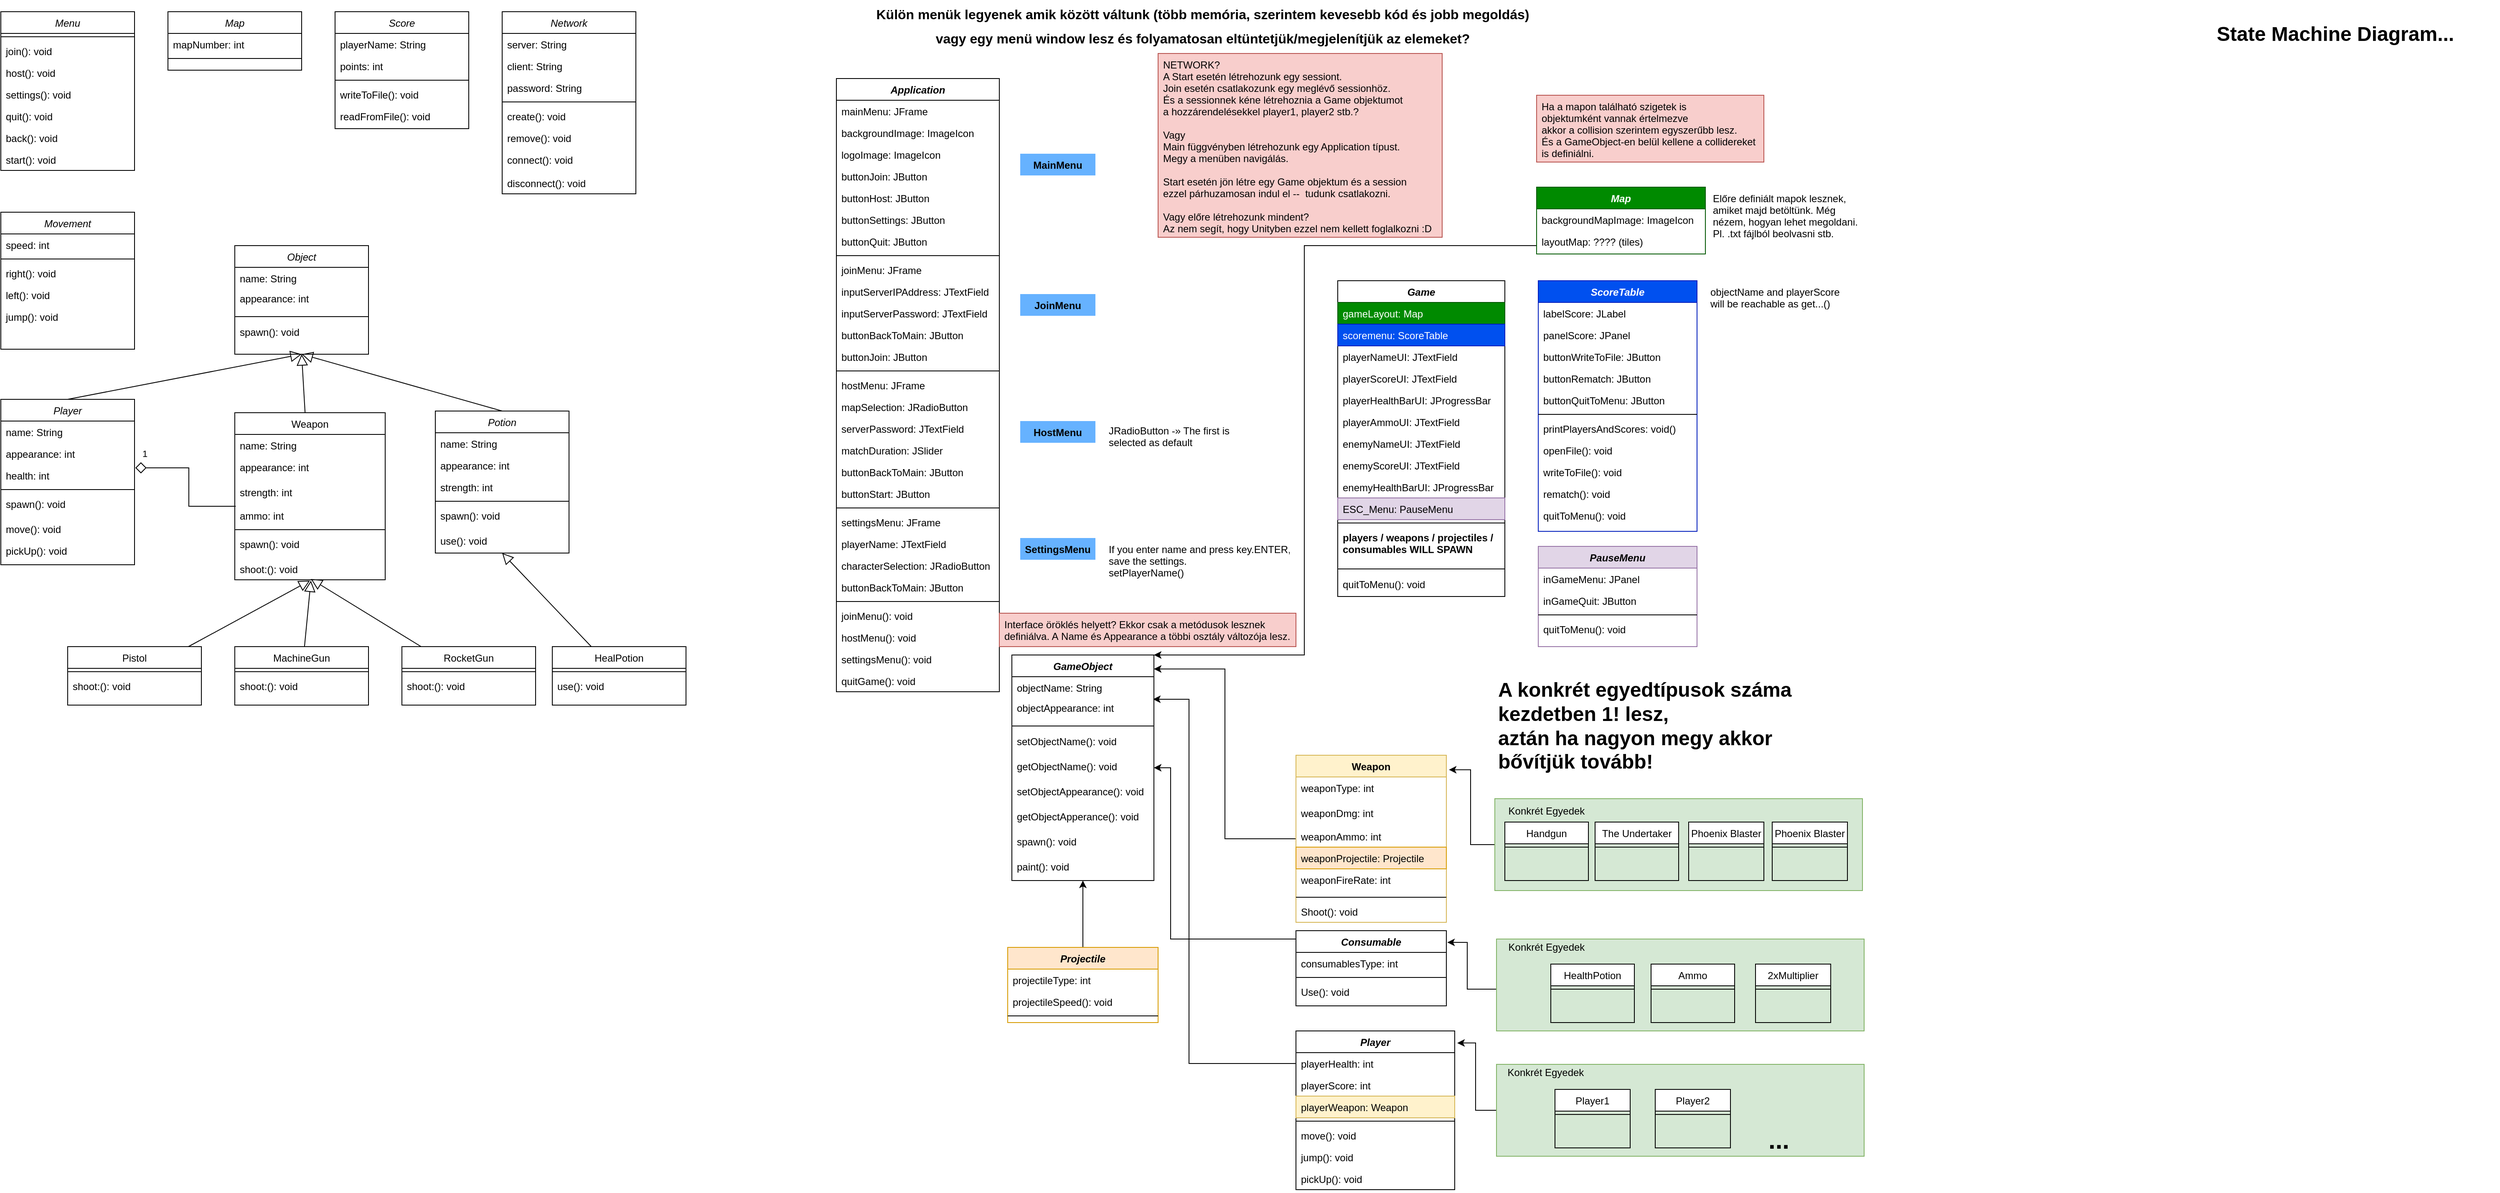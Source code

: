 <mxfile version="14.5.3" type="github">
  <diagram id="ZcS7Jbe5ZXRPlum8FtQR" name="Page-1">
    <mxGraphModel dx="1707" dy="1045" grid="1" gridSize="10" guides="1" tooltips="1" connect="1" arrows="1" fold="1" page="1" pageScale="1" pageWidth="3300" pageHeight="4681" math="0" shadow="0">
      <root>
        <mxCell id="0" />
        <mxCell id="1" parent="0" />
        <mxCell id="j9S9-_1Mp9KBC85wAZ-6-1" value="Map" style="swimlane;fontStyle=2;align=center;verticalAlign=top;childLayout=stackLayout;horizontal=1;startSize=26;horizontalStack=0;resizeParent=1;resizeLast=0;collapsible=1;marginBottom=0;rounded=0;shadow=0;strokeWidth=1;" parent="1" vertex="1">
          <mxGeometry x="240" y="40" width="160" height="70" as="geometry">
            <mxRectangle x="230" y="140" width="160" height="26" as="alternateBounds" />
          </mxGeometry>
        </mxCell>
        <mxCell id="j9S9-_1Mp9KBC85wAZ-6-2" value="mapNumber: int" style="text;align=left;verticalAlign=top;spacingLeft=4;spacingRight=4;overflow=hidden;rotatable=0;points=[[0,0.5],[1,0.5]];portConstraint=eastwest;" parent="j9S9-_1Mp9KBC85wAZ-6-1" vertex="1">
          <mxGeometry y="26" width="160" height="26" as="geometry" />
        </mxCell>
        <mxCell id="j9S9-_1Mp9KBC85wAZ-6-3" value="" style="line;html=1;strokeWidth=1;align=left;verticalAlign=middle;spacingTop=-1;spacingLeft=3;spacingRight=3;rotatable=0;labelPosition=right;points=[];portConstraint=eastwest;" parent="j9S9-_1Mp9KBC85wAZ-6-1" vertex="1">
          <mxGeometry y="52" width="160" height="8" as="geometry" />
        </mxCell>
        <mxCell id="j9S9-_1Mp9KBC85wAZ-6-4" value="Network" style="swimlane;fontStyle=2;align=center;verticalAlign=top;childLayout=stackLayout;horizontal=1;startSize=26;horizontalStack=0;resizeParent=1;resizeLast=0;collapsible=1;marginBottom=0;rounded=0;shadow=0;strokeWidth=1;" parent="1" vertex="1">
          <mxGeometry x="640" y="40" width="160" height="218" as="geometry">
            <mxRectangle x="230" y="140" width="160" height="26" as="alternateBounds" />
          </mxGeometry>
        </mxCell>
        <mxCell id="j9S9-_1Mp9KBC85wAZ-6-5" value="server: String" style="text;align=left;verticalAlign=top;spacingLeft=4;spacingRight=4;overflow=hidden;rotatable=0;points=[[0,0.5],[1,0.5]];portConstraint=eastwest;" parent="j9S9-_1Mp9KBC85wAZ-6-4" vertex="1">
          <mxGeometry y="26" width="160" height="26" as="geometry" />
        </mxCell>
        <mxCell id="j9S9-_1Mp9KBC85wAZ-6-6" value="client: String" style="text;align=left;verticalAlign=top;spacingLeft=4;spacingRight=4;overflow=hidden;rotatable=0;points=[[0,0.5],[1,0.5]];portConstraint=eastwest;rounded=0;shadow=0;html=0;" parent="j9S9-_1Mp9KBC85wAZ-6-4" vertex="1">
          <mxGeometry y="52" width="160" height="26" as="geometry" />
        </mxCell>
        <mxCell id="j9S9-_1Mp9KBC85wAZ-6-7" value="password: String" style="text;align=left;verticalAlign=top;spacingLeft=4;spacingRight=4;overflow=hidden;rotatable=0;points=[[0,0.5],[1,0.5]];portConstraint=eastwest;rounded=0;shadow=0;html=0;" parent="j9S9-_1Mp9KBC85wAZ-6-4" vertex="1">
          <mxGeometry y="78" width="160" height="26" as="geometry" />
        </mxCell>
        <mxCell id="j9S9-_1Mp9KBC85wAZ-6-8" value="" style="line;html=1;strokeWidth=1;align=left;verticalAlign=middle;spacingTop=-1;spacingLeft=3;spacingRight=3;rotatable=0;labelPosition=right;points=[];portConstraint=eastwest;" parent="j9S9-_1Mp9KBC85wAZ-6-4" vertex="1">
          <mxGeometry y="104" width="160" height="8" as="geometry" />
        </mxCell>
        <mxCell id="j9S9-_1Mp9KBC85wAZ-6-9" value="create(): void" style="text;align=left;verticalAlign=top;spacingLeft=4;spacingRight=4;overflow=hidden;rotatable=0;points=[[0,0.5],[1,0.5]];portConstraint=eastwest;" parent="j9S9-_1Mp9KBC85wAZ-6-4" vertex="1">
          <mxGeometry y="112" width="160" height="26" as="geometry" />
        </mxCell>
        <mxCell id="j9S9-_1Mp9KBC85wAZ-6-10" value="remove(): void" style="text;align=left;verticalAlign=top;spacingLeft=4;spacingRight=4;overflow=hidden;rotatable=0;points=[[0,0.5],[1,0.5]];portConstraint=eastwest;" parent="j9S9-_1Mp9KBC85wAZ-6-4" vertex="1">
          <mxGeometry y="138" width="160" height="26" as="geometry" />
        </mxCell>
        <mxCell id="j9S9-_1Mp9KBC85wAZ-6-11" value="connect(): void" style="text;align=left;verticalAlign=top;spacingLeft=4;spacingRight=4;overflow=hidden;rotatable=0;points=[[0,0.5],[1,0.5]];portConstraint=eastwest;" parent="j9S9-_1Mp9KBC85wAZ-6-4" vertex="1">
          <mxGeometry y="164" width="160" height="28" as="geometry" />
        </mxCell>
        <mxCell id="j9S9-_1Mp9KBC85wAZ-6-12" value="disconnect(): void" style="text;align=left;verticalAlign=top;spacingLeft=4;spacingRight=4;overflow=hidden;rotatable=0;points=[[0,0.5],[1,0.5]];portConstraint=eastwest;" parent="j9S9-_1Mp9KBC85wAZ-6-4" vertex="1">
          <mxGeometry y="192" width="160" height="26" as="geometry" />
        </mxCell>
        <mxCell id="j9S9-_1Mp9KBC85wAZ-6-13" value="Object" style="swimlane;fontStyle=2;align=center;verticalAlign=top;childLayout=stackLayout;horizontal=1;startSize=26;horizontalStack=0;resizeParent=1;resizeLast=0;collapsible=1;marginBottom=0;rounded=0;shadow=0;strokeWidth=1;" parent="1" vertex="1">
          <mxGeometry x="320" y="320" width="160" height="130" as="geometry">
            <mxRectangle x="230" y="140" width="160" height="26" as="alternateBounds" />
          </mxGeometry>
        </mxCell>
        <mxCell id="j9S9-_1Mp9KBC85wAZ-6-14" value="name: String" style="text;align=left;verticalAlign=top;spacingLeft=4;spacingRight=4;overflow=hidden;rotatable=0;points=[[0,0.5],[1,0.5]];portConstraint=eastwest;" parent="j9S9-_1Mp9KBC85wAZ-6-13" vertex="1">
          <mxGeometry y="26" width="160" height="24" as="geometry" />
        </mxCell>
        <mxCell id="j9S9-_1Mp9KBC85wAZ-6-15" value="appearance: int" style="text;align=left;verticalAlign=top;spacingLeft=4;spacingRight=4;overflow=hidden;rotatable=0;points=[[0,0.5],[1,0.5]];portConstraint=eastwest;" parent="j9S9-_1Mp9KBC85wAZ-6-13" vertex="1">
          <mxGeometry y="50" width="160" height="30" as="geometry" />
        </mxCell>
        <mxCell id="j9S9-_1Mp9KBC85wAZ-6-16" value="" style="line;html=1;strokeWidth=1;align=left;verticalAlign=middle;spacingTop=-1;spacingLeft=3;spacingRight=3;rotatable=0;labelPosition=right;points=[];portConstraint=eastwest;" parent="j9S9-_1Mp9KBC85wAZ-6-13" vertex="1">
          <mxGeometry y="80" width="160" height="10" as="geometry" />
        </mxCell>
        <mxCell id="j9S9-_1Mp9KBC85wAZ-6-17" value="spawn(): void" style="text;align=left;verticalAlign=top;spacingLeft=4;spacingRight=4;overflow=hidden;rotatable=0;points=[[0,0.5],[1,0.5]];portConstraint=eastwest;" parent="j9S9-_1Mp9KBC85wAZ-6-13" vertex="1">
          <mxGeometry y="90" width="160" height="30" as="geometry" />
        </mxCell>
        <mxCell id="j9S9-_1Mp9KBC85wAZ-6-18" style="edgeStyle=none;rounded=0;orthogonalLoop=1;jettySize=auto;html=1;entryX=0.5;entryY=1;entryDx=0;entryDy=0;endArrow=block;endFill=0;endSize=11;targetPerimeterSpacing=6;exitX=0.5;exitY=0;exitDx=0;exitDy=0;" parent="1" source="j9S9-_1Mp9KBC85wAZ-6-19" target="j9S9-_1Mp9KBC85wAZ-6-13" edge="1">
          <mxGeometry relative="1" as="geometry" />
        </mxCell>
        <mxCell id="j9S9-_1Mp9KBC85wAZ-6-19" value="Player" style="swimlane;fontStyle=2;align=center;verticalAlign=top;childLayout=stackLayout;horizontal=1;startSize=26;horizontalStack=0;resizeParent=1;resizeLast=0;collapsible=1;marginBottom=0;rounded=0;shadow=0;strokeWidth=1;" parent="1" vertex="1">
          <mxGeometry x="40" y="504" width="160" height="198" as="geometry">
            <mxRectangle x="230" y="140" width="160" height="26" as="alternateBounds" />
          </mxGeometry>
        </mxCell>
        <mxCell id="j9S9-_1Mp9KBC85wAZ-6-20" value="name: String" style="text;align=left;verticalAlign=top;spacingLeft=4;spacingRight=4;overflow=hidden;rotatable=0;points=[[0,0.5],[1,0.5]];portConstraint=eastwest;" parent="j9S9-_1Mp9KBC85wAZ-6-19" vertex="1">
          <mxGeometry y="26" width="160" height="26" as="geometry" />
        </mxCell>
        <mxCell id="j9S9-_1Mp9KBC85wAZ-6-21" value="appearance: int" style="text;align=left;verticalAlign=top;spacingLeft=4;spacingRight=4;overflow=hidden;rotatable=0;points=[[0,0.5],[1,0.5]];portConstraint=eastwest;rounded=0;shadow=0;html=0;" parent="j9S9-_1Mp9KBC85wAZ-6-19" vertex="1">
          <mxGeometry y="52" width="160" height="26" as="geometry" />
        </mxCell>
        <mxCell id="j9S9-_1Mp9KBC85wAZ-6-22" value="health: int" style="text;align=left;verticalAlign=top;spacingLeft=4;spacingRight=4;overflow=hidden;rotatable=0;points=[[0,0.5],[1,0.5]];portConstraint=eastwest;rounded=0;shadow=0;html=0;" parent="j9S9-_1Mp9KBC85wAZ-6-19" vertex="1">
          <mxGeometry y="78" width="160" height="26" as="geometry" />
        </mxCell>
        <mxCell id="j9S9-_1Mp9KBC85wAZ-6-23" value="" style="line;html=1;strokeWidth=1;align=left;verticalAlign=middle;spacingTop=-1;spacingLeft=3;spacingRight=3;rotatable=0;labelPosition=right;points=[];portConstraint=eastwest;" parent="j9S9-_1Mp9KBC85wAZ-6-19" vertex="1">
          <mxGeometry y="104" width="160" height="8" as="geometry" />
        </mxCell>
        <mxCell id="j9S9-_1Mp9KBC85wAZ-6-24" value="spawn(): void" style="text;align=left;verticalAlign=top;spacingLeft=4;spacingRight=4;overflow=hidden;rotatable=0;points=[[0,0.5],[1,0.5]];portConstraint=eastwest;" parent="j9S9-_1Mp9KBC85wAZ-6-19" vertex="1">
          <mxGeometry y="112" width="160" height="30" as="geometry" />
        </mxCell>
        <mxCell id="j9S9-_1Mp9KBC85wAZ-6-25" value="move(): void" style="text;align=left;verticalAlign=top;spacingLeft=4;spacingRight=4;overflow=hidden;rotatable=0;points=[[0,0.5],[1,0.5]];portConstraint=eastwest;" parent="j9S9-_1Mp9KBC85wAZ-6-19" vertex="1">
          <mxGeometry y="142" width="160" height="26" as="geometry" />
        </mxCell>
        <mxCell id="j9S9-_1Mp9KBC85wAZ-6-26" value="pickUp(): void" style="text;align=left;verticalAlign=top;spacingLeft=4;spacingRight=4;overflow=hidden;rotatable=0;points=[[0,0.5],[1,0.5]];portConstraint=eastwest;" parent="j9S9-_1Mp9KBC85wAZ-6-19" vertex="1">
          <mxGeometry y="168" width="160" height="30" as="geometry" />
        </mxCell>
        <mxCell id="j9S9-_1Mp9KBC85wAZ-6-27" style="edgeStyle=none;rounded=0;orthogonalLoop=1;jettySize=auto;html=1;endArrow=block;endFill=0;endSize=11;targetPerimeterSpacing=6;entryX=0.5;entryY=1;entryDx=0;entryDy=0;" parent="1" source="j9S9-_1Mp9KBC85wAZ-6-28" target="j9S9-_1Mp9KBC85wAZ-6-13" edge="1">
          <mxGeometry relative="1" as="geometry">
            <mxPoint x="450" y="740" as="targetPoint" />
          </mxGeometry>
        </mxCell>
        <mxCell id="j9S9-_1Mp9KBC85wAZ-6-28" value="Weapon" style="swimlane;fontStyle=0;align=center;verticalAlign=top;childLayout=stackLayout;horizontal=1;startSize=26;horizontalStack=0;resizeParent=1;resizeLast=0;collapsible=1;marginBottom=0;rounded=0;shadow=0;strokeWidth=1;" parent="1" vertex="1">
          <mxGeometry x="320" y="520" width="180" height="200" as="geometry">
            <mxRectangle x="130" y="380" width="160" height="26" as="alternateBounds" />
          </mxGeometry>
        </mxCell>
        <mxCell id="j9S9-_1Mp9KBC85wAZ-6-29" value="name: String" style="text;align=left;verticalAlign=top;spacingLeft=4;spacingRight=4;overflow=hidden;rotatable=0;points=[[0,0.5],[1,0.5]];portConstraint=eastwest;" parent="j9S9-_1Mp9KBC85wAZ-6-28" vertex="1">
          <mxGeometry y="26" width="180" height="26" as="geometry" />
        </mxCell>
        <mxCell id="j9S9-_1Mp9KBC85wAZ-6-30" value="appearance: int" style="text;align=left;verticalAlign=top;spacingLeft=4;spacingRight=4;overflow=hidden;rotatable=0;points=[[0,0.5],[1,0.5]];portConstraint=eastwest;" parent="j9S9-_1Mp9KBC85wAZ-6-28" vertex="1">
          <mxGeometry y="52" width="180" height="30" as="geometry" />
        </mxCell>
        <mxCell id="j9S9-_1Mp9KBC85wAZ-6-31" value="strength: int" style="text;align=left;verticalAlign=top;spacingLeft=4;spacingRight=4;overflow=hidden;rotatable=0;points=[[0,0.5],[1,0.5]];portConstraint=eastwest;rounded=0;shadow=0;html=0;" parent="j9S9-_1Mp9KBC85wAZ-6-28" vertex="1">
          <mxGeometry y="82" width="180" height="28" as="geometry" />
        </mxCell>
        <mxCell id="j9S9-_1Mp9KBC85wAZ-6-32" value="ammo: int" style="text;align=left;verticalAlign=top;spacingLeft=4;spacingRight=4;overflow=hidden;rotatable=0;points=[[0,0.5],[1,0.5]];portConstraint=eastwest;" parent="j9S9-_1Mp9KBC85wAZ-6-28" vertex="1">
          <mxGeometry y="110" width="180" height="26" as="geometry" />
        </mxCell>
        <mxCell id="j9S9-_1Mp9KBC85wAZ-6-33" value="" style="line;html=1;strokeWidth=1;align=left;verticalAlign=middle;spacingTop=-1;spacingLeft=3;spacingRight=3;rotatable=0;labelPosition=right;points=[];portConstraint=eastwest;" parent="j9S9-_1Mp9KBC85wAZ-6-28" vertex="1">
          <mxGeometry y="136" width="180" height="8" as="geometry" />
        </mxCell>
        <mxCell id="j9S9-_1Mp9KBC85wAZ-6-34" value="spawn(): void" style="text;align=left;verticalAlign=top;spacingLeft=4;spacingRight=4;overflow=hidden;rotatable=0;points=[[0,0.5],[1,0.5]];portConstraint=eastwest;" parent="j9S9-_1Mp9KBC85wAZ-6-28" vertex="1">
          <mxGeometry y="144" width="180" height="30" as="geometry" />
        </mxCell>
        <mxCell id="j9S9-_1Mp9KBC85wAZ-6-35" value="shoot:(): void" style="text;align=left;verticalAlign=top;spacingLeft=4;spacingRight=4;overflow=hidden;rotatable=0;points=[[0,0.5],[1,0.5]];portConstraint=eastwest;" parent="j9S9-_1Mp9KBC85wAZ-6-28" vertex="1">
          <mxGeometry y="174" width="180" height="26" as="geometry" />
        </mxCell>
        <mxCell id="j9S9-_1Mp9KBC85wAZ-6-36" style="edgeStyle=none;rounded=0;orthogonalLoop=1;jettySize=auto;html=1;endArrow=block;endFill=0;endSize=11;targetPerimeterSpacing=6;entryX=0.506;entryY=1.038;entryDx=0;entryDy=0;entryPerimeter=0;" parent="1" source="j9S9-_1Mp9KBC85wAZ-6-37" target="j9S9-_1Mp9KBC85wAZ-6-35" edge="1">
          <mxGeometry relative="1" as="geometry">
            <mxPoint x="504" y="990" as="targetPoint" />
          </mxGeometry>
        </mxCell>
        <mxCell id="j9S9-_1Mp9KBC85wAZ-6-37" value="MachineGun" style="swimlane;fontStyle=0;align=center;verticalAlign=top;childLayout=stackLayout;horizontal=1;startSize=26;horizontalStack=0;resizeParent=1;resizeLast=0;collapsible=1;marginBottom=0;rounded=0;shadow=0;strokeWidth=1;" parent="1" vertex="1">
          <mxGeometry x="320" y="800" width="160" height="70" as="geometry">
            <mxRectangle x="340" y="380" width="170" height="26" as="alternateBounds" />
          </mxGeometry>
        </mxCell>
        <mxCell id="j9S9-_1Mp9KBC85wAZ-6-38" value="" style="line;html=1;strokeWidth=1;align=left;verticalAlign=middle;spacingTop=-1;spacingLeft=3;spacingRight=3;rotatable=0;labelPosition=right;points=[];portConstraint=eastwest;" parent="j9S9-_1Mp9KBC85wAZ-6-37" vertex="1">
          <mxGeometry y="26" width="160" height="8" as="geometry" />
        </mxCell>
        <mxCell id="j9S9-_1Mp9KBC85wAZ-6-39" value="shoot:(): void" style="text;align=left;verticalAlign=top;spacingLeft=4;spacingRight=4;overflow=hidden;rotatable=0;points=[[0,0.5],[1,0.5]];portConstraint=eastwest;" parent="j9S9-_1Mp9KBC85wAZ-6-37" vertex="1">
          <mxGeometry y="34" width="160" height="26" as="geometry" />
        </mxCell>
        <mxCell id="j9S9-_1Mp9KBC85wAZ-6-40" value="1" style="edgeStyle=orthogonalEdgeStyle;rounded=0;orthogonalLoop=1;jettySize=auto;html=1;entryX=1.006;entryY=1.154;entryDx=0;entryDy=0;entryPerimeter=0;endArrow=diamond;endFill=0;exitX=0.006;exitY=0.077;exitDx=0;exitDy=0;exitPerimeter=0;targetPerimeterSpacing=6;endSize=11;" parent="1" source="j9S9-_1Mp9KBC85wAZ-6-32" target="j9S9-_1Mp9KBC85wAZ-6-21" edge="1">
          <mxGeometry x="0.871" y="-17" relative="1" as="geometry">
            <mxPoint as="offset" />
          </mxGeometry>
        </mxCell>
        <mxCell id="j9S9-_1Mp9KBC85wAZ-6-41" style="edgeStyle=none;rounded=0;orthogonalLoop=1;jettySize=auto;html=1;endArrow=block;endFill=0;endSize=11;targetPerimeterSpacing=6;entryX=0.506;entryY=0.962;entryDx=0;entryDy=0;entryPerimeter=0;" parent="1" source="j9S9-_1Mp9KBC85wAZ-6-42" target="j9S9-_1Mp9KBC85wAZ-6-35" edge="1">
          <mxGeometry relative="1" as="geometry">
            <mxPoint x="460" y="950" as="targetPoint" />
            <Array as="points" />
          </mxGeometry>
        </mxCell>
        <mxCell id="j9S9-_1Mp9KBC85wAZ-6-42" value="RocketGun" style="swimlane;fontStyle=0;align=center;verticalAlign=top;childLayout=stackLayout;horizontal=1;startSize=26;horizontalStack=0;resizeParent=1;resizeLast=0;collapsible=1;marginBottom=0;rounded=0;shadow=0;strokeWidth=1;" parent="1" vertex="1">
          <mxGeometry x="520" y="800" width="160" height="70" as="geometry">
            <mxRectangle x="340" y="380" width="170" height="26" as="alternateBounds" />
          </mxGeometry>
        </mxCell>
        <mxCell id="j9S9-_1Mp9KBC85wAZ-6-43" value="" style="line;html=1;strokeWidth=1;align=left;verticalAlign=middle;spacingTop=-1;spacingLeft=3;spacingRight=3;rotatable=0;labelPosition=right;points=[];portConstraint=eastwest;" parent="j9S9-_1Mp9KBC85wAZ-6-42" vertex="1">
          <mxGeometry y="26" width="160" height="8" as="geometry" />
        </mxCell>
        <mxCell id="j9S9-_1Mp9KBC85wAZ-6-44" value="shoot:(): void" style="text;align=left;verticalAlign=top;spacingLeft=4;spacingRight=4;overflow=hidden;rotatable=0;points=[[0,0.5],[1,0.5]];portConstraint=eastwest;" parent="j9S9-_1Mp9KBC85wAZ-6-42" vertex="1">
          <mxGeometry y="34" width="160" height="26" as="geometry" />
        </mxCell>
        <mxCell id="j9S9-_1Mp9KBC85wAZ-6-45" style="edgeStyle=none;rounded=0;orthogonalLoop=1;jettySize=auto;html=1;endArrow=block;endFill=0;endSize=11;targetPerimeterSpacing=6;entryX=0.5;entryY=1.038;entryDx=0;entryDy=0;entryPerimeter=0;" parent="1" source="j9S9-_1Mp9KBC85wAZ-6-46" target="j9S9-_1Mp9KBC85wAZ-6-35" edge="1">
          <mxGeometry relative="1" as="geometry">
            <mxPoint x="510" y="990" as="targetPoint" />
          </mxGeometry>
        </mxCell>
        <mxCell id="j9S9-_1Mp9KBC85wAZ-6-46" value="Pistol" style="swimlane;fontStyle=0;align=center;verticalAlign=top;childLayout=stackLayout;horizontal=1;startSize=26;horizontalStack=0;resizeParent=1;resizeLast=0;collapsible=1;marginBottom=0;rounded=0;shadow=0;strokeWidth=1;" parent="1" vertex="1">
          <mxGeometry x="120" y="800" width="160" height="70" as="geometry">
            <mxRectangle x="340" y="380" width="170" height="26" as="alternateBounds" />
          </mxGeometry>
        </mxCell>
        <mxCell id="j9S9-_1Mp9KBC85wAZ-6-47" value="" style="line;html=1;strokeWidth=1;align=left;verticalAlign=middle;spacingTop=-1;spacingLeft=3;spacingRight=3;rotatable=0;labelPosition=right;points=[];portConstraint=eastwest;" parent="j9S9-_1Mp9KBC85wAZ-6-46" vertex="1">
          <mxGeometry y="26" width="160" height="8" as="geometry" />
        </mxCell>
        <mxCell id="j9S9-_1Mp9KBC85wAZ-6-48" value="shoot:(): void" style="text;align=left;verticalAlign=top;spacingLeft=4;spacingRight=4;overflow=hidden;rotatable=0;points=[[0,0.5],[1,0.5]];portConstraint=eastwest;" parent="j9S9-_1Mp9KBC85wAZ-6-46" vertex="1">
          <mxGeometry y="34" width="160" height="26" as="geometry" />
        </mxCell>
        <mxCell id="j9S9-_1Mp9KBC85wAZ-6-49" style="edgeStyle=none;rounded=0;orthogonalLoop=1;jettySize=auto;html=1;entryX=0.5;entryY=1;entryDx=0;entryDy=0;endArrow=block;endFill=0;endSize=11;targetPerimeterSpacing=6;exitX=0.5;exitY=0;exitDx=0;exitDy=0;" parent="1" source="j9S9-_1Mp9KBC85wAZ-6-50" target="j9S9-_1Mp9KBC85wAZ-6-13" edge="1">
          <mxGeometry relative="1" as="geometry" />
        </mxCell>
        <mxCell id="j9S9-_1Mp9KBC85wAZ-6-50" value="Potion" style="swimlane;fontStyle=2;align=center;verticalAlign=top;childLayout=stackLayout;horizontal=1;startSize=26;horizontalStack=0;resizeParent=1;resizeLast=0;collapsible=1;marginBottom=0;rounded=0;shadow=0;strokeWidth=1;" parent="1" vertex="1">
          <mxGeometry x="560" y="518" width="160" height="170" as="geometry">
            <mxRectangle x="230" y="140" width="160" height="26" as="alternateBounds" />
          </mxGeometry>
        </mxCell>
        <mxCell id="j9S9-_1Mp9KBC85wAZ-6-51" value="name: String" style="text;align=left;verticalAlign=top;spacingLeft=4;spacingRight=4;overflow=hidden;rotatable=0;points=[[0,0.5],[1,0.5]];portConstraint=eastwest;" parent="j9S9-_1Mp9KBC85wAZ-6-50" vertex="1">
          <mxGeometry y="26" width="160" height="26" as="geometry" />
        </mxCell>
        <mxCell id="j9S9-_1Mp9KBC85wAZ-6-52" value="appearance: int" style="text;align=left;verticalAlign=top;spacingLeft=4;spacingRight=4;overflow=hidden;rotatable=0;points=[[0,0.5],[1,0.5]];portConstraint=eastwest;rounded=0;shadow=0;html=0;" parent="j9S9-_1Mp9KBC85wAZ-6-50" vertex="1">
          <mxGeometry y="52" width="160" height="26" as="geometry" />
        </mxCell>
        <mxCell id="j9S9-_1Mp9KBC85wAZ-6-53" value="strength: int" style="text;align=left;verticalAlign=top;spacingLeft=4;spacingRight=4;overflow=hidden;rotatable=0;points=[[0,0.5],[1,0.5]];portConstraint=eastwest;rounded=0;shadow=0;html=0;" parent="j9S9-_1Mp9KBC85wAZ-6-50" vertex="1">
          <mxGeometry y="78" width="160" height="26" as="geometry" />
        </mxCell>
        <mxCell id="j9S9-_1Mp9KBC85wAZ-6-54" value="" style="line;html=1;strokeWidth=1;align=left;verticalAlign=middle;spacingTop=-1;spacingLeft=3;spacingRight=3;rotatable=0;labelPosition=right;points=[];portConstraint=eastwest;" parent="j9S9-_1Mp9KBC85wAZ-6-50" vertex="1">
          <mxGeometry y="104" width="160" height="8" as="geometry" />
        </mxCell>
        <mxCell id="j9S9-_1Mp9KBC85wAZ-6-55" value="spawn(): void" style="text;align=left;verticalAlign=top;spacingLeft=4;spacingRight=4;overflow=hidden;rotatable=0;points=[[0,0.5],[1,0.5]];portConstraint=eastwest;" parent="j9S9-_1Mp9KBC85wAZ-6-50" vertex="1">
          <mxGeometry y="112" width="160" height="30" as="geometry" />
        </mxCell>
        <mxCell id="j9S9-_1Mp9KBC85wAZ-6-56" value="use(): void" style="text;align=left;verticalAlign=top;spacingLeft=4;spacingRight=4;overflow=hidden;rotatable=0;points=[[0,0.5],[1,0.5]];portConstraint=eastwest;" parent="j9S9-_1Mp9KBC85wAZ-6-50" vertex="1">
          <mxGeometry y="142" width="160" height="26" as="geometry" />
        </mxCell>
        <mxCell id="j9S9-_1Mp9KBC85wAZ-6-57" style="edgeStyle=none;rounded=0;orthogonalLoop=1;jettySize=auto;html=1;endArrow=block;endFill=0;endSize=11;targetPerimeterSpacing=6;entryX=0.5;entryY=1;entryDx=0;entryDy=0;" parent="1" source="j9S9-_1Mp9KBC85wAZ-6-58" target="j9S9-_1Mp9KBC85wAZ-6-50" edge="1">
          <mxGeometry relative="1" as="geometry">
            <mxPoint x="740" y="1020" as="targetPoint" />
          </mxGeometry>
        </mxCell>
        <mxCell id="j9S9-_1Mp9KBC85wAZ-6-58" value="HealPotion" style="swimlane;fontStyle=0;align=center;verticalAlign=top;childLayout=stackLayout;horizontal=1;startSize=26;horizontalStack=0;resizeParent=1;resizeLast=0;collapsible=1;marginBottom=0;rounded=0;shadow=0;strokeWidth=1;" parent="1" vertex="1">
          <mxGeometry x="700" y="800" width="160" height="70" as="geometry">
            <mxRectangle x="340" y="380" width="170" height="26" as="alternateBounds" />
          </mxGeometry>
        </mxCell>
        <mxCell id="j9S9-_1Mp9KBC85wAZ-6-59" value="" style="line;html=1;strokeWidth=1;align=left;verticalAlign=middle;spacingTop=-1;spacingLeft=3;spacingRight=3;rotatable=0;labelPosition=right;points=[];portConstraint=eastwest;" parent="j9S9-_1Mp9KBC85wAZ-6-58" vertex="1">
          <mxGeometry y="26" width="160" height="8" as="geometry" />
        </mxCell>
        <mxCell id="j9S9-_1Mp9KBC85wAZ-6-60" value="use(): void" style="text;align=left;verticalAlign=top;spacingLeft=4;spacingRight=4;overflow=hidden;rotatable=0;points=[[0,0.5],[1,0.5]];portConstraint=eastwest;" parent="j9S9-_1Mp9KBC85wAZ-6-58" vertex="1">
          <mxGeometry y="34" width="160" height="26" as="geometry" />
        </mxCell>
        <mxCell id="j9S9-_1Mp9KBC85wAZ-6-61" value="Menu" style="swimlane;fontStyle=2;align=center;verticalAlign=top;childLayout=stackLayout;horizontal=1;startSize=26;horizontalStack=0;resizeParent=1;resizeLast=0;collapsible=1;marginBottom=0;rounded=0;shadow=0;strokeWidth=1;" parent="1" vertex="1">
          <mxGeometry x="40" y="40" width="160" height="190" as="geometry">
            <mxRectangle x="230" y="140" width="160" height="26" as="alternateBounds" />
          </mxGeometry>
        </mxCell>
        <mxCell id="j9S9-_1Mp9KBC85wAZ-6-62" value="" style="line;html=1;strokeWidth=1;align=left;verticalAlign=middle;spacingTop=-1;spacingLeft=3;spacingRight=3;rotatable=0;labelPosition=right;points=[];portConstraint=eastwest;" parent="j9S9-_1Mp9KBC85wAZ-6-61" vertex="1">
          <mxGeometry y="26" width="160" height="8" as="geometry" />
        </mxCell>
        <mxCell id="j9S9-_1Mp9KBC85wAZ-6-63" value="join(): void" style="text;align=left;verticalAlign=top;spacingLeft=4;spacingRight=4;overflow=hidden;rotatable=0;points=[[0,0.5],[1,0.5]];portConstraint=eastwest;" parent="j9S9-_1Mp9KBC85wAZ-6-61" vertex="1">
          <mxGeometry y="34" width="160" height="26" as="geometry" />
        </mxCell>
        <mxCell id="j9S9-_1Mp9KBC85wAZ-6-64" value="host(): void" style="text;align=left;verticalAlign=top;spacingLeft=4;spacingRight=4;overflow=hidden;rotatable=0;points=[[0,0.5],[1,0.5]];portConstraint=eastwest;" parent="j9S9-_1Mp9KBC85wAZ-6-61" vertex="1">
          <mxGeometry y="60" width="160" height="26" as="geometry" />
        </mxCell>
        <mxCell id="j9S9-_1Mp9KBC85wAZ-6-65" value="settings(): void" style="text;align=left;verticalAlign=top;spacingLeft=4;spacingRight=4;overflow=hidden;rotatable=0;points=[[0,0.5],[1,0.5]];portConstraint=eastwest;" parent="j9S9-_1Mp9KBC85wAZ-6-61" vertex="1">
          <mxGeometry y="86" width="160" height="26" as="geometry" />
        </mxCell>
        <mxCell id="j9S9-_1Mp9KBC85wAZ-6-66" value="quit(): void" style="text;align=left;verticalAlign=top;spacingLeft=4;spacingRight=4;overflow=hidden;rotatable=0;points=[[0,0.5],[1,0.5]];portConstraint=eastwest;" parent="j9S9-_1Mp9KBC85wAZ-6-61" vertex="1">
          <mxGeometry y="112" width="160" height="26" as="geometry" />
        </mxCell>
        <mxCell id="j9S9-_1Mp9KBC85wAZ-6-68" value="back(): void" style="text;align=left;verticalAlign=top;spacingLeft=4;spacingRight=4;overflow=hidden;rotatable=0;points=[[0,0.5],[1,0.5]];portConstraint=eastwest;" parent="j9S9-_1Mp9KBC85wAZ-6-61" vertex="1">
          <mxGeometry y="138" width="160" height="26" as="geometry" />
        </mxCell>
        <mxCell id="j9S9-_1Mp9KBC85wAZ-6-67" value="start(): void" style="text;align=left;verticalAlign=top;spacingLeft=4;spacingRight=4;overflow=hidden;rotatable=0;points=[[0,0.5],[1,0.5]];portConstraint=eastwest;" parent="j9S9-_1Mp9KBC85wAZ-6-61" vertex="1">
          <mxGeometry y="164" width="160" height="26" as="geometry" />
        </mxCell>
        <mxCell id="j9S9-_1Mp9KBC85wAZ-6-69" value="Movement" style="swimlane;fontStyle=2;align=center;verticalAlign=top;childLayout=stackLayout;horizontal=1;startSize=26;horizontalStack=0;resizeParent=1;resizeLast=0;collapsible=1;marginBottom=0;rounded=0;shadow=0;strokeWidth=1;" parent="1" vertex="1">
          <mxGeometry x="40" y="280" width="160" height="164" as="geometry">
            <mxRectangle x="230" y="140" width="160" height="26" as="alternateBounds" />
          </mxGeometry>
        </mxCell>
        <mxCell id="j9S9-_1Mp9KBC85wAZ-6-70" value="speed: int" style="text;align=left;verticalAlign=top;spacingLeft=4;spacingRight=4;overflow=hidden;rotatable=0;points=[[0,0.5],[1,0.5]];portConstraint=eastwest;rounded=0;shadow=0;html=0;" parent="j9S9-_1Mp9KBC85wAZ-6-69" vertex="1">
          <mxGeometry y="26" width="160" height="26" as="geometry" />
        </mxCell>
        <mxCell id="j9S9-_1Mp9KBC85wAZ-6-71" value="" style="line;html=1;strokeWidth=1;align=left;verticalAlign=middle;spacingTop=-1;spacingLeft=3;spacingRight=3;rotatable=0;labelPosition=right;points=[];portConstraint=eastwest;" parent="j9S9-_1Mp9KBC85wAZ-6-69" vertex="1">
          <mxGeometry y="52" width="160" height="8" as="geometry" />
        </mxCell>
        <mxCell id="j9S9-_1Mp9KBC85wAZ-6-72" value="right(): void" style="text;align=left;verticalAlign=top;spacingLeft=4;spacingRight=4;overflow=hidden;rotatable=0;points=[[0,0.5],[1,0.5]];portConstraint=eastwest;" parent="j9S9-_1Mp9KBC85wAZ-6-69" vertex="1">
          <mxGeometry y="60" width="160" height="26" as="geometry" />
        </mxCell>
        <mxCell id="j9S9-_1Mp9KBC85wAZ-6-73" value="left(): void" style="text;align=left;verticalAlign=top;spacingLeft=4;spacingRight=4;overflow=hidden;rotatable=0;points=[[0,0.5],[1,0.5]];portConstraint=eastwest;" parent="j9S9-_1Mp9KBC85wAZ-6-69" vertex="1">
          <mxGeometry y="86" width="160" height="26" as="geometry" />
        </mxCell>
        <mxCell id="j9S9-_1Mp9KBC85wAZ-6-74" value="jump(): void" style="text;align=left;verticalAlign=top;spacingLeft=4;spacingRight=4;overflow=hidden;rotatable=0;points=[[0,0.5],[1,0.5]];portConstraint=eastwest;" parent="j9S9-_1Mp9KBC85wAZ-6-69" vertex="1">
          <mxGeometry y="112" width="160" height="26" as="geometry" />
        </mxCell>
        <mxCell id="j9S9-_1Mp9KBC85wAZ-6-75" value="Score" style="swimlane;fontStyle=2;align=center;verticalAlign=top;childLayout=stackLayout;horizontal=1;startSize=26;horizontalStack=0;resizeParent=1;resizeLast=0;collapsible=1;marginBottom=0;rounded=0;shadow=0;strokeWidth=1;" parent="1" vertex="1">
          <mxGeometry x="440" y="40" width="160" height="140" as="geometry">
            <mxRectangle x="230" y="140" width="160" height="26" as="alternateBounds" />
          </mxGeometry>
        </mxCell>
        <mxCell id="j9S9-_1Mp9KBC85wAZ-6-76" value="playerName: String" style="text;align=left;verticalAlign=top;spacingLeft=4;spacingRight=4;overflow=hidden;rotatable=0;points=[[0,0.5],[1,0.5]];portConstraint=eastwest;rounded=0;shadow=0;html=0;" parent="j9S9-_1Mp9KBC85wAZ-6-75" vertex="1">
          <mxGeometry y="26" width="160" height="26" as="geometry" />
        </mxCell>
        <mxCell id="j9S9-_1Mp9KBC85wAZ-6-77" value="points: int" style="text;align=left;verticalAlign=top;spacingLeft=4;spacingRight=4;overflow=hidden;rotatable=0;points=[[0,0.5],[1,0.5]];portConstraint=eastwest;rounded=0;shadow=0;html=0;" parent="j9S9-_1Mp9KBC85wAZ-6-75" vertex="1">
          <mxGeometry y="52" width="160" height="26" as="geometry" />
        </mxCell>
        <mxCell id="j9S9-_1Mp9KBC85wAZ-6-78" value="" style="line;html=1;strokeWidth=1;align=left;verticalAlign=middle;spacingTop=-1;spacingLeft=3;spacingRight=3;rotatable=0;labelPosition=right;points=[];portConstraint=eastwest;" parent="j9S9-_1Mp9KBC85wAZ-6-75" vertex="1">
          <mxGeometry y="78" width="160" height="8" as="geometry" />
        </mxCell>
        <mxCell id="j9S9-_1Mp9KBC85wAZ-6-79" value="writeToFile(): void" style="text;align=left;verticalAlign=top;spacingLeft=4;spacingRight=4;overflow=hidden;rotatable=0;points=[[0,0.5],[1,0.5]];portConstraint=eastwest;" parent="j9S9-_1Mp9KBC85wAZ-6-75" vertex="1">
          <mxGeometry y="86" width="160" height="26" as="geometry" />
        </mxCell>
        <mxCell id="j9S9-_1Mp9KBC85wAZ-6-80" value="readFromFile(): void" style="text;align=left;verticalAlign=top;spacingLeft=4;spacingRight=4;overflow=hidden;rotatable=0;points=[[0,0.5],[1,0.5]];portConstraint=eastwest;" parent="j9S9-_1Mp9KBC85wAZ-6-75" vertex="1">
          <mxGeometry y="112" width="160" height="26" as="geometry" />
        </mxCell>
        <mxCell id="hfeJ_Q_JxxsOR_57pJVS-1" style="edgeStyle=orthogonalEdgeStyle;rounded=0;orthogonalLoop=1;jettySize=auto;html=1;exitX=0;exitY=0.5;exitDx=0;exitDy=0;entryX=1.016;entryY=0.076;entryDx=0;entryDy=0;entryPerimeter=0;" parent="1" source="hfeJ_Q_JxxsOR_57pJVS-2" target="hfeJ_Q_JxxsOR_57pJVS-58" edge="1">
          <mxGeometry relative="1" as="geometry" />
        </mxCell>
        <mxCell id="hfeJ_Q_JxxsOR_57pJVS-2" value="" style="rounded=0;whiteSpace=wrap;html=1;fillColor=#d5e8d4;strokeColor=#82b366;" parent="1" vertex="1">
          <mxGeometry x="1830" y="1300" width="440" height="110" as="geometry" />
        </mxCell>
        <mxCell id="hfeJ_Q_JxxsOR_57pJVS-3" value="Konkrét Egyedek" style="text;html=1;strokeColor=none;fillColor=none;align=center;verticalAlign=middle;whiteSpace=wrap;rounded=0;" parent="1" vertex="1">
          <mxGeometry x="1819" y="1300" width="140" height="20" as="geometry" />
        </mxCell>
        <mxCell id="hfeJ_Q_JxxsOR_57pJVS-4" style="edgeStyle=orthogonalEdgeStyle;rounded=0;orthogonalLoop=1;jettySize=auto;html=1;exitX=0;exitY=0.25;exitDx=0;exitDy=0;entryX=1.006;entryY=0.156;entryDx=0;entryDy=0;entryPerimeter=0;" parent="1" source="hfeJ_Q_JxxsOR_57pJVS-5" target="hfeJ_Q_JxxsOR_57pJVS-82" edge="1">
          <mxGeometry relative="1" as="geometry">
            <mxPoint x="1800" y="1190" as="targetPoint" />
            <Array as="points">
              <mxPoint x="1830" y="1210" />
              <mxPoint x="1795" y="1210" />
              <mxPoint x="1795" y="1154" />
            </Array>
          </mxGeometry>
        </mxCell>
        <mxCell id="hfeJ_Q_JxxsOR_57pJVS-5" value="" style="rounded=0;whiteSpace=wrap;html=1;fillColor=#d5e8d4;strokeColor=#82b366;" parent="1" vertex="1">
          <mxGeometry x="1830" y="1150" width="440" height="110" as="geometry" />
        </mxCell>
        <mxCell id="hfeJ_Q_JxxsOR_57pJVS-6" value="Konkrét Egyedek" style="text;html=1;strokeColor=none;fillColor=none;align=center;verticalAlign=middle;whiteSpace=wrap;rounded=0;" parent="1" vertex="1">
          <mxGeometry x="1820" y="1150" width="140" height="20" as="geometry" />
        </mxCell>
        <mxCell id="hfeJ_Q_JxxsOR_57pJVS-7" style="edgeStyle=orthogonalEdgeStyle;rounded=0;orthogonalLoop=1;jettySize=auto;html=1;entryX=1.017;entryY=0.087;entryDx=0;entryDy=0;entryPerimeter=0;" parent="1" source="hfeJ_Q_JxxsOR_57pJVS-8" target="hfeJ_Q_JxxsOR_57pJVS-67" edge="1">
          <mxGeometry relative="1" as="geometry" />
        </mxCell>
        <mxCell id="hfeJ_Q_JxxsOR_57pJVS-8" value="" style="rounded=0;whiteSpace=wrap;html=1;fillColor=#d5e8d4;strokeColor=#82b366;" parent="1" vertex="1">
          <mxGeometry x="1828" y="982" width="440" height="110" as="geometry" />
        </mxCell>
        <mxCell id="hfeJ_Q_JxxsOR_57pJVS-9" value="Application" style="swimlane;fontStyle=3;align=center;verticalAlign=top;childLayout=stackLayout;horizontal=1;startSize=26;horizontalStack=0;resizeParent=1;resizeLast=0;collapsible=1;marginBottom=0;rounded=0;shadow=0;strokeWidth=1;" parent="1" vertex="1">
          <mxGeometry x="1040" y="120" width="195" height="734" as="geometry">
            <mxRectangle x="230" y="140" width="160" height="26" as="alternateBounds" />
          </mxGeometry>
        </mxCell>
        <mxCell id="hfeJ_Q_JxxsOR_57pJVS-10" value="mainMenu: JFrame" style="text;align=left;verticalAlign=top;spacingLeft=4;spacingRight=4;overflow=hidden;rotatable=0;points=[[0,0.5],[1,0.5]];portConstraint=eastwest;" parent="hfeJ_Q_JxxsOR_57pJVS-9" vertex="1">
          <mxGeometry y="26" width="195" height="26" as="geometry" />
        </mxCell>
        <mxCell id="hfeJ_Q_JxxsOR_57pJVS-11" value="backgroundImage: ImageIcon" style="text;align=left;verticalAlign=top;spacingLeft=4;spacingRight=4;overflow=hidden;rotatable=0;points=[[0,0.5],[1,0.5]];portConstraint=eastwest;" parent="hfeJ_Q_JxxsOR_57pJVS-9" vertex="1">
          <mxGeometry y="52" width="195" height="26" as="geometry" />
        </mxCell>
        <mxCell id="hfeJ_Q_JxxsOR_57pJVS-12" value="logoImage: ImageIcon" style="text;align=left;verticalAlign=top;spacingLeft=4;spacingRight=4;overflow=hidden;rotatable=0;points=[[0,0.5],[1,0.5]];portConstraint=eastwest;" parent="hfeJ_Q_JxxsOR_57pJVS-9" vertex="1">
          <mxGeometry y="78" width="195" height="26" as="geometry" />
        </mxCell>
        <mxCell id="hfeJ_Q_JxxsOR_57pJVS-13" value="buttonJoin: JButton" style="text;align=left;verticalAlign=top;spacingLeft=4;spacingRight=4;overflow=hidden;rotatable=0;points=[[0,0.5],[1,0.5]];portConstraint=eastwest;" parent="hfeJ_Q_JxxsOR_57pJVS-9" vertex="1">
          <mxGeometry y="104" width="195" height="26" as="geometry" />
        </mxCell>
        <mxCell id="hfeJ_Q_JxxsOR_57pJVS-14" value="buttonHost: JButton" style="text;align=left;verticalAlign=top;spacingLeft=4;spacingRight=4;overflow=hidden;rotatable=0;points=[[0,0.5],[1,0.5]];portConstraint=eastwest;" parent="hfeJ_Q_JxxsOR_57pJVS-9" vertex="1">
          <mxGeometry y="130" width="195" height="26" as="geometry" />
        </mxCell>
        <mxCell id="hfeJ_Q_JxxsOR_57pJVS-15" value="buttonSettings: JButton" style="text;align=left;verticalAlign=top;spacingLeft=4;spacingRight=4;overflow=hidden;rotatable=0;points=[[0,0.5],[1,0.5]];portConstraint=eastwest;" parent="hfeJ_Q_JxxsOR_57pJVS-9" vertex="1">
          <mxGeometry y="156" width="195" height="26" as="geometry" />
        </mxCell>
        <mxCell id="hfeJ_Q_JxxsOR_57pJVS-16" value="buttonQuit: JButton" style="text;align=left;verticalAlign=top;spacingLeft=4;spacingRight=4;overflow=hidden;rotatable=0;points=[[0,0.5],[1,0.5]];portConstraint=eastwest;" parent="hfeJ_Q_JxxsOR_57pJVS-9" vertex="1">
          <mxGeometry y="182" width="195" height="26" as="geometry" />
        </mxCell>
        <mxCell id="hfeJ_Q_JxxsOR_57pJVS-17" value="" style="line;html=1;strokeWidth=1;align=left;verticalAlign=middle;spacingTop=-1;spacingLeft=3;spacingRight=3;rotatable=0;labelPosition=right;points=[];portConstraint=eastwest;" parent="hfeJ_Q_JxxsOR_57pJVS-9" vertex="1">
          <mxGeometry y="208" width="195" height="8" as="geometry" />
        </mxCell>
        <mxCell id="hfeJ_Q_JxxsOR_57pJVS-18" value="joinMenu: JFrame" style="text;align=left;verticalAlign=top;spacingLeft=4;spacingRight=4;overflow=hidden;rotatable=0;points=[[0,0.5],[1,0.5]];portConstraint=eastwest;" parent="hfeJ_Q_JxxsOR_57pJVS-9" vertex="1">
          <mxGeometry y="216" width="195" height="26" as="geometry" />
        </mxCell>
        <mxCell id="hfeJ_Q_JxxsOR_57pJVS-19" value="inputServerIPAddress: JTextField" style="text;align=left;verticalAlign=top;spacingLeft=4;spacingRight=4;overflow=hidden;rotatable=0;points=[[0,0.5],[1,0.5]];portConstraint=eastwest;" parent="hfeJ_Q_JxxsOR_57pJVS-9" vertex="1">
          <mxGeometry y="242" width="195" height="26" as="geometry" />
        </mxCell>
        <mxCell id="hfeJ_Q_JxxsOR_57pJVS-20" value="inputServerPassword: JTextField" style="text;align=left;verticalAlign=top;spacingLeft=4;spacingRight=4;overflow=hidden;rotatable=0;points=[[0,0.5],[1,0.5]];portConstraint=eastwest;" parent="hfeJ_Q_JxxsOR_57pJVS-9" vertex="1">
          <mxGeometry y="268" width="195" height="26" as="geometry" />
        </mxCell>
        <mxCell id="hfeJ_Q_JxxsOR_57pJVS-21" value="buttonBackToMain: JButton" style="text;align=left;verticalAlign=top;spacingLeft=4;spacingRight=4;overflow=hidden;rotatable=0;points=[[0,0.5],[1,0.5]];portConstraint=eastwest;" parent="hfeJ_Q_JxxsOR_57pJVS-9" vertex="1">
          <mxGeometry y="294" width="195" height="26" as="geometry" />
        </mxCell>
        <mxCell id="hfeJ_Q_JxxsOR_57pJVS-22" value="buttonJoin: JButton" style="text;align=left;verticalAlign=top;spacingLeft=4;spacingRight=4;overflow=hidden;rotatable=0;points=[[0,0.5],[1,0.5]];portConstraint=eastwest;" parent="hfeJ_Q_JxxsOR_57pJVS-9" vertex="1">
          <mxGeometry y="320" width="195" height="26" as="geometry" />
        </mxCell>
        <mxCell id="hfeJ_Q_JxxsOR_57pJVS-23" value="" style="line;html=1;strokeWidth=1;align=left;verticalAlign=middle;spacingTop=-1;spacingLeft=3;spacingRight=3;rotatable=0;labelPosition=right;points=[];portConstraint=eastwest;" parent="hfeJ_Q_JxxsOR_57pJVS-9" vertex="1">
          <mxGeometry y="346" width="195" height="8" as="geometry" />
        </mxCell>
        <mxCell id="hfeJ_Q_JxxsOR_57pJVS-24" value="hostMenu: JFrame" style="text;align=left;verticalAlign=top;spacingLeft=4;spacingRight=4;overflow=hidden;rotatable=0;points=[[0,0.5],[1,0.5]];portConstraint=eastwest;" parent="hfeJ_Q_JxxsOR_57pJVS-9" vertex="1">
          <mxGeometry y="354" width="195" height="26" as="geometry" />
        </mxCell>
        <mxCell id="hfeJ_Q_JxxsOR_57pJVS-25" value="mapSelection: JRadioButton" style="text;align=left;verticalAlign=top;spacingLeft=4;spacingRight=4;overflow=hidden;rotatable=0;points=[[0,0.5],[1,0.5]];portConstraint=eastwest;" parent="hfeJ_Q_JxxsOR_57pJVS-9" vertex="1">
          <mxGeometry y="380" width="195" height="26" as="geometry" />
        </mxCell>
        <mxCell id="hfeJ_Q_JxxsOR_57pJVS-26" value="serverPassword: JTextField" style="text;align=left;verticalAlign=top;spacingLeft=4;spacingRight=4;overflow=hidden;rotatable=0;points=[[0,0.5],[1,0.5]];portConstraint=eastwest;" parent="hfeJ_Q_JxxsOR_57pJVS-9" vertex="1">
          <mxGeometry y="406" width="195" height="26" as="geometry" />
        </mxCell>
        <mxCell id="hfeJ_Q_JxxsOR_57pJVS-27" value="matchDuration: JSlider" style="text;align=left;verticalAlign=top;spacingLeft=4;spacingRight=4;overflow=hidden;rotatable=0;points=[[0,0.5],[1,0.5]];portConstraint=eastwest;" parent="hfeJ_Q_JxxsOR_57pJVS-9" vertex="1">
          <mxGeometry y="432" width="195" height="26" as="geometry" />
        </mxCell>
        <mxCell id="hfeJ_Q_JxxsOR_57pJVS-28" value="buttonBackToMain: JButton" style="text;align=left;verticalAlign=top;spacingLeft=4;spacingRight=4;overflow=hidden;rotatable=0;points=[[0,0.5],[1,0.5]];portConstraint=eastwest;" parent="hfeJ_Q_JxxsOR_57pJVS-9" vertex="1">
          <mxGeometry y="458" width="195" height="26" as="geometry" />
        </mxCell>
        <mxCell id="hfeJ_Q_JxxsOR_57pJVS-29" value="buttonStart: JButton" style="text;align=left;verticalAlign=top;spacingLeft=4;spacingRight=4;overflow=hidden;rotatable=0;points=[[0,0.5],[1,0.5]];portConstraint=eastwest;" parent="hfeJ_Q_JxxsOR_57pJVS-9" vertex="1">
          <mxGeometry y="484" width="195" height="26" as="geometry" />
        </mxCell>
        <mxCell id="hfeJ_Q_JxxsOR_57pJVS-30" value="" style="line;html=1;strokeWidth=1;align=left;verticalAlign=middle;spacingTop=-1;spacingLeft=3;spacingRight=3;rotatable=0;labelPosition=right;points=[];portConstraint=eastwest;" parent="hfeJ_Q_JxxsOR_57pJVS-9" vertex="1">
          <mxGeometry y="510" width="195" height="8" as="geometry" />
        </mxCell>
        <mxCell id="hfeJ_Q_JxxsOR_57pJVS-31" value="settingsMenu: JFrame" style="text;align=left;verticalAlign=top;spacingLeft=4;spacingRight=4;overflow=hidden;rotatable=0;points=[[0,0.5],[1,0.5]];portConstraint=eastwest;" parent="hfeJ_Q_JxxsOR_57pJVS-9" vertex="1">
          <mxGeometry y="518" width="195" height="26" as="geometry" />
        </mxCell>
        <mxCell id="hfeJ_Q_JxxsOR_57pJVS-32" value="playerName: JTextField" style="text;align=left;verticalAlign=top;spacingLeft=4;spacingRight=4;overflow=hidden;rotatable=0;points=[[0,0.5],[1,0.5]];portConstraint=eastwest;" parent="hfeJ_Q_JxxsOR_57pJVS-9" vertex="1">
          <mxGeometry y="544" width="195" height="26" as="geometry" />
        </mxCell>
        <mxCell id="hfeJ_Q_JxxsOR_57pJVS-33" value="characterSelection: JRadioButton" style="text;align=left;verticalAlign=top;spacingLeft=4;spacingRight=4;overflow=hidden;rotatable=0;points=[[0,0.5],[1,0.5]];portConstraint=eastwest;" parent="hfeJ_Q_JxxsOR_57pJVS-9" vertex="1">
          <mxGeometry y="570" width="195" height="26" as="geometry" />
        </mxCell>
        <mxCell id="hfeJ_Q_JxxsOR_57pJVS-34" value="buttonBackToMain: JButton" style="text;align=left;verticalAlign=top;spacingLeft=4;spacingRight=4;overflow=hidden;rotatable=0;points=[[0,0.5],[1,0.5]];portConstraint=eastwest;" parent="hfeJ_Q_JxxsOR_57pJVS-9" vertex="1">
          <mxGeometry y="596" width="195" height="26" as="geometry" />
        </mxCell>
        <mxCell id="hfeJ_Q_JxxsOR_57pJVS-35" value="" style="line;html=1;strokeWidth=1;align=left;verticalAlign=middle;spacingTop=-1;spacingLeft=3;spacingRight=3;rotatable=0;labelPosition=right;points=[];portConstraint=eastwest;" parent="hfeJ_Q_JxxsOR_57pJVS-9" vertex="1">
          <mxGeometry y="622" width="195" height="8" as="geometry" />
        </mxCell>
        <mxCell id="hfeJ_Q_JxxsOR_57pJVS-36" value="joinMenu(): void" style="text;align=left;verticalAlign=top;spacingLeft=4;spacingRight=4;overflow=hidden;rotatable=0;points=[[0,0.5],[1,0.5]];portConstraint=eastwest;" parent="hfeJ_Q_JxxsOR_57pJVS-9" vertex="1">
          <mxGeometry y="630" width="195" height="26" as="geometry" />
        </mxCell>
        <mxCell id="hfeJ_Q_JxxsOR_57pJVS-37" value="hostMenu(): void" style="text;align=left;verticalAlign=top;spacingLeft=4;spacingRight=4;overflow=hidden;rotatable=0;points=[[0,0.5],[1,0.5]];portConstraint=eastwest;" parent="hfeJ_Q_JxxsOR_57pJVS-9" vertex="1">
          <mxGeometry y="656" width="195" height="26" as="geometry" />
        </mxCell>
        <mxCell id="hfeJ_Q_JxxsOR_57pJVS-38" value="settingsMenu(): void" style="text;align=left;verticalAlign=top;spacingLeft=4;spacingRight=4;overflow=hidden;rotatable=0;points=[[0,0.5],[1,0.5]];portConstraint=eastwest;" parent="hfeJ_Q_JxxsOR_57pJVS-9" vertex="1">
          <mxGeometry y="682" width="195" height="26" as="geometry" />
        </mxCell>
        <mxCell id="hfeJ_Q_JxxsOR_57pJVS-39" value="quitGame(): void" style="text;align=left;verticalAlign=top;spacingLeft=4;spacingRight=4;overflow=hidden;rotatable=0;points=[[0,0.5],[1,0.5]];portConstraint=eastwest;" parent="hfeJ_Q_JxxsOR_57pJVS-9" vertex="1">
          <mxGeometry y="708" width="195" height="26" as="geometry" />
        </mxCell>
        <mxCell id="hfeJ_Q_JxxsOR_57pJVS-40" value="JoinMenu" style="swimlane;fontStyle=1;align=center;verticalAlign=top;childLayout=stackLayout;horizontal=1;startSize=26;horizontalStack=0;resizeParent=1;resizeParentMax=0;resizeLast=0;collapsible=1;marginBottom=0;strokeColor=none;fillColor=#66B2FF;" parent="1" vertex="1" collapsed="1">
          <mxGeometry x="1260" y="378" width="90" height="26" as="geometry">
            <mxRectangle x="1020" y="368" width="190" height="34" as="alternateBounds" />
          </mxGeometry>
        </mxCell>
        <mxCell id="hfeJ_Q_JxxsOR_57pJVS-41" value="HostMenu" style="swimlane;fontStyle=1;align=center;verticalAlign=top;childLayout=stackLayout;horizontal=1;startSize=26;horizontalStack=0;resizeParent=1;resizeParentMax=0;resizeLast=0;collapsible=1;marginBottom=0;strokeColor=none;fillColor=#66B2FF;" parent="1" vertex="1" collapsed="1">
          <mxGeometry x="1260" y="530" width="90" height="26" as="geometry">
            <mxRectangle x="1020" y="520" width="190" height="34" as="alternateBounds" />
          </mxGeometry>
        </mxCell>
        <mxCell id="hfeJ_Q_JxxsOR_57pJVS-42" value="SettingsMenu" style="swimlane;fontStyle=1;align=center;verticalAlign=top;childLayout=stackLayout;horizontal=1;startSize=26;horizontalStack=0;resizeParent=1;resizeParentMax=0;resizeLast=0;collapsible=1;marginBottom=0;strokeColor=none;fillColor=#66B2FF;" parent="1" vertex="1" collapsed="1">
          <mxGeometry x="1260" y="670" width="90" height="26" as="geometry">
            <mxRectangle x="1020" y="660" width="190" height="34" as="alternateBounds" />
          </mxGeometry>
        </mxCell>
        <mxCell id="hfeJ_Q_JxxsOR_57pJVS-43" value="If you enter name and press key.ENTER,&#xa;save the settings.&#xa;setPlayerName()" style="text;strokeColor=none;fillColor=none;align=left;verticalAlign=top;spacingLeft=4;spacingRight=4;overflow=hidden;rotatable=0;points=[[0,0.5],[1,0.5]];portConstraint=eastwest;" parent="1" vertex="1">
          <mxGeometry x="1360" y="670" width="227.5" height="64" as="geometry" />
        </mxCell>
        <mxCell id="hfeJ_Q_JxxsOR_57pJVS-44" value="JRadioButton -» The first is &#xa;selected as default&#xa;&#xa;" style="text;strokeColor=none;fillColor=none;align=left;verticalAlign=top;spacingLeft=4;spacingRight=4;overflow=hidden;rotatable=0;points=[[0,0.5],[1,0.5]];portConstraint=eastwest;" parent="1" vertex="1">
          <mxGeometry x="1360" y="528" width="157.5" height="40" as="geometry" />
        </mxCell>
        <mxCell id="hfeJ_Q_JxxsOR_57pJVS-45" value="ScoreTable" style="swimlane;fontStyle=3;align=center;verticalAlign=top;childLayout=stackLayout;horizontal=1;startSize=26;horizontalStack=0;resizeParent=1;resizeLast=0;collapsible=1;marginBottom=0;rounded=0;shadow=0;strokeWidth=1;fillColor=#0050ef;strokeColor=#001DBC;fontColor=#ffffff;" parent="1" vertex="1">
          <mxGeometry x="1880" y="362" width="190" height="300" as="geometry">
            <mxRectangle x="230" y="140" width="160" height="26" as="alternateBounds" />
          </mxGeometry>
        </mxCell>
        <mxCell id="hfeJ_Q_JxxsOR_57pJVS-46" value="labelScore: JLabel" style="text;align=left;verticalAlign=top;spacingLeft=4;spacingRight=4;overflow=hidden;rotatable=0;points=[[0,0.5],[1,0.5]];portConstraint=eastwest;" parent="hfeJ_Q_JxxsOR_57pJVS-45" vertex="1">
          <mxGeometry y="26" width="190" height="26" as="geometry" />
        </mxCell>
        <mxCell id="hfeJ_Q_JxxsOR_57pJVS-47" value="panelScore: JPanel" style="text;align=left;verticalAlign=top;spacingLeft=4;spacingRight=4;overflow=hidden;rotatable=0;points=[[0,0.5],[1,0.5]];portConstraint=eastwest;" parent="hfeJ_Q_JxxsOR_57pJVS-45" vertex="1">
          <mxGeometry y="52" width="190" height="26" as="geometry" />
        </mxCell>
        <mxCell id="hfeJ_Q_JxxsOR_57pJVS-48" value="buttonWriteToFile: JButton" style="text;align=left;verticalAlign=top;spacingLeft=4;spacingRight=4;overflow=hidden;rotatable=0;points=[[0,0.5],[1,0.5]];portConstraint=eastwest;" parent="hfeJ_Q_JxxsOR_57pJVS-45" vertex="1">
          <mxGeometry y="78" width="190" height="26" as="geometry" />
        </mxCell>
        <mxCell id="hfeJ_Q_JxxsOR_57pJVS-49" value="buttonRematch: JButton" style="text;align=left;verticalAlign=top;spacingLeft=4;spacingRight=4;overflow=hidden;rotatable=0;points=[[0,0.5],[1,0.5]];portConstraint=eastwest;" parent="hfeJ_Q_JxxsOR_57pJVS-45" vertex="1">
          <mxGeometry y="104" width="190" height="26" as="geometry" />
        </mxCell>
        <mxCell id="hfeJ_Q_JxxsOR_57pJVS-50" value="buttonQuitToMenu: JButton" style="text;align=left;verticalAlign=top;spacingLeft=4;spacingRight=4;overflow=hidden;rotatable=0;points=[[0,0.5],[1,0.5]];portConstraint=eastwest;" parent="hfeJ_Q_JxxsOR_57pJVS-45" vertex="1">
          <mxGeometry y="130" width="190" height="26" as="geometry" />
        </mxCell>
        <mxCell id="hfeJ_Q_JxxsOR_57pJVS-51" value="" style="line;html=1;strokeWidth=1;align=left;verticalAlign=middle;spacingTop=-1;spacingLeft=3;spacingRight=3;rotatable=0;labelPosition=right;points=[];portConstraint=eastwest;" parent="hfeJ_Q_JxxsOR_57pJVS-45" vertex="1">
          <mxGeometry y="156" width="190" height="8" as="geometry" />
        </mxCell>
        <mxCell id="hfeJ_Q_JxxsOR_57pJVS-52" value="printPlayersAndScores: void()" style="text;align=left;verticalAlign=top;spacingLeft=4;spacingRight=4;overflow=hidden;rotatable=0;points=[[0,0.5],[1,0.5]];portConstraint=eastwest;" parent="hfeJ_Q_JxxsOR_57pJVS-45" vertex="1">
          <mxGeometry y="164" width="190" height="26" as="geometry" />
        </mxCell>
        <mxCell id="hfeJ_Q_JxxsOR_57pJVS-53" value="openFile(): void" style="text;align=left;verticalAlign=top;spacingLeft=4;spacingRight=4;overflow=hidden;rotatable=0;points=[[0,0.5],[1,0.5]];portConstraint=eastwest;" parent="hfeJ_Q_JxxsOR_57pJVS-45" vertex="1">
          <mxGeometry y="190" width="190" height="26" as="geometry" />
        </mxCell>
        <mxCell id="hfeJ_Q_JxxsOR_57pJVS-54" value="writeToFile(): void" style="text;align=left;verticalAlign=top;spacingLeft=4;spacingRight=4;overflow=hidden;rotatable=0;points=[[0,0.5],[1,0.5]];portConstraint=eastwest;" parent="hfeJ_Q_JxxsOR_57pJVS-45" vertex="1">
          <mxGeometry y="216" width="190" height="26" as="geometry" />
        </mxCell>
        <mxCell id="hfeJ_Q_JxxsOR_57pJVS-55" value="rematch(): void" style="text;align=left;verticalAlign=top;spacingLeft=4;spacingRight=4;overflow=hidden;rotatable=0;points=[[0,0.5],[1,0.5]];portConstraint=eastwest;rounded=0;shadow=0;html=0;" parent="hfeJ_Q_JxxsOR_57pJVS-45" vertex="1">
          <mxGeometry y="242" width="190" height="26" as="geometry" />
        </mxCell>
        <mxCell id="hfeJ_Q_JxxsOR_57pJVS-56" value="quitToMenu(): void" style="text;align=left;verticalAlign=top;spacingLeft=4;spacingRight=4;overflow=hidden;rotatable=0;points=[[0,0.5],[1,0.5]];portConstraint=eastwest;rounded=0;shadow=0;html=0;" parent="hfeJ_Q_JxxsOR_57pJVS-45" vertex="1">
          <mxGeometry y="268" width="190" height="26" as="geometry" />
        </mxCell>
        <mxCell id="hfeJ_Q_JxxsOR_57pJVS-57" value="objectName and playerScore &#xa;will be reachable as get...()" style="text;strokeColor=none;fillColor=none;align=left;verticalAlign=top;spacingLeft=4;spacingRight=4;overflow=hidden;rotatable=0;points=[[0,0.5],[1,0.5]];portConstraint=eastwest;" parent="1" vertex="1">
          <mxGeometry x="2080" y="362" width="170" height="64" as="geometry" />
        </mxCell>
        <mxCell id="hfeJ_Q_JxxsOR_57pJVS-58" value="Player" style="swimlane;fontStyle=3;align=center;verticalAlign=top;childLayout=stackLayout;horizontal=1;startSize=26;horizontalStack=0;resizeParent=1;resizeLast=0;collapsible=1;marginBottom=0;rounded=0;shadow=0;strokeWidth=1;" parent="1" vertex="1">
          <mxGeometry x="1590" y="1260" width="190" height="190" as="geometry">
            <mxRectangle x="230" y="140" width="160" height="26" as="alternateBounds" />
          </mxGeometry>
        </mxCell>
        <mxCell id="hfeJ_Q_JxxsOR_57pJVS-59" value="playerHealth: int" style="text;align=left;verticalAlign=top;spacingLeft=4;spacingRight=4;overflow=hidden;rotatable=0;points=[[0,0.5],[1,0.5]];portConstraint=eastwest;rounded=0;shadow=0;html=0;" parent="hfeJ_Q_JxxsOR_57pJVS-58" vertex="1">
          <mxGeometry y="26" width="190" height="26" as="geometry" />
        </mxCell>
        <mxCell id="hfeJ_Q_JxxsOR_57pJVS-60" value="playerScore: int" style="text;align=left;verticalAlign=top;spacingLeft=4;spacingRight=4;overflow=hidden;rotatable=0;points=[[0,0.5],[1,0.5]];portConstraint=eastwest;rounded=0;shadow=0;html=0;" parent="hfeJ_Q_JxxsOR_57pJVS-58" vertex="1">
          <mxGeometry y="52" width="190" height="26" as="geometry" />
        </mxCell>
        <mxCell id="hfeJ_Q_JxxsOR_57pJVS-61" value="playerWeapon: Weapon" style="text;align=left;verticalAlign=top;spacingLeft=4;spacingRight=4;overflow=hidden;rotatable=0;points=[[0,0.5],[1,0.5]];portConstraint=eastwest;rounded=0;shadow=0;html=0;fillColor=#fff2cc;strokeColor=#d6b656;" parent="hfeJ_Q_JxxsOR_57pJVS-58" vertex="1">
          <mxGeometry y="78" width="190" height="26" as="geometry" />
        </mxCell>
        <mxCell id="hfeJ_Q_JxxsOR_57pJVS-62" value="" style="line;html=1;strokeWidth=1;align=left;verticalAlign=middle;spacingTop=-1;spacingLeft=3;spacingRight=3;rotatable=0;labelPosition=right;points=[];portConstraint=eastwest;" parent="hfeJ_Q_JxxsOR_57pJVS-58" vertex="1">
          <mxGeometry y="104" width="190" height="8" as="geometry" />
        </mxCell>
        <mxCell id="hfeJ_Q_JxxsOR_57pJVS-63" value="move(): void" style="text;align=left;verticalAlign=top;spacingLeft=4;spacingRight=4;overflow=hidden;rotatable=0;points=[[0,0.5],[1,0.5]];portConstraint=eastwest;" parent="hfeJ_Q_JxxsOR_57pJVS-58" vertex="1">
          <mxGeometry y="112" width="190" height="26" as="geometry" />
        </mxCell>
        <mxCell id="hfeJ_Q_JxxsOR_57pJVS-64" value="jump(): void" style="text;align=left;verticalAlign=top;spacingLeft=4;spacingRight=4;overflow=hidden;rotatable=0;points=[[0,0.5],[1,0.5]];portConstraint=eastwest;" parent="hfeJ_Q_JxxsOR_57pJVS-58" vertex="1">
          <mxGeometry y="138" width="190" height="26" as="geometry" />
        </mxCell>
        <mxCell id="hfeJ_Q_JxxsOR_57pJVS-65" value="pickUp(): void" style="text;align=left;verticalAlign=top;spacingLeft=4;spacingRight=4;overflow=hidden;rotatable=0;points=[[0,0.5],[1,0.5]];portConstraint=eastwest;" parent="hfeJ_Q_JxxsOR_57pJVS-58" vertex="1">
          <mxGeometry y="164" width="190" height="26" as="geometry" />
        </mxCell>
        <mxCell id="hfeJ_Q_JxxsOR_57pJVS-66" style="edgeStyle=orthogonalEdgeStyle;rounded=0;orthogonalLoop=1;jettySize=auto;html=1;entryX=1;entryY=0.062;entryDx=0;entryDy=0;entryPerimeter=0;" parent="1" source="hfeJ_Q_JxxsOR_57pJVS-67" target="hfeJ_Q_JxxsOR_57pJVS-96" edge="1">
          <mxGeometry relative="1" as="geometry" />
        </mxCell>
        <mxCell id="hfeJ_Q_JxxsOR_57pJVS-67" value="Weapon" style="swimlane;fontStyle=1;align=center;verticalAlign=top;childLayout=stackLayout;horizontal=1;startSize=26;horizontalStack=0;resizeParent=1;resizeLast=0;collapsible=1;marginBottom=0;rounded=0;shadow=0;strokeWidth=1;fillColor=#fff2cc;strokeColor=#d6b656;" parent="1" vertex="1">
          <mxGeometry x="1590" y="930" width="180" height="200" as="geometry">
            <mxRectangle x="130" y="380" width="160" height="26" as="alternateBounds" />
          </mxGeometry>
        </mxCell>
        <mxCell id="hfeJ_Q_JxxsOR_57pJVS-68" value="weaponType: int" style="text;align=left;verticalAlign=top;spacingLeft=4;spacingRight=4;overflow=hidden;rotatable=0;points=[[0,0.5],[1,0.5]];portConstraint=eastwest;" parent="hfeJ_Q_JxxsOR_57pJVS-67" vertex="1">
          <mxGeometry y="26" width="180" height="30" as="geometry" />
        </mxCell>
        <mxCell id="hfeJ_Q_JxxsOR_57pJVS-69" value="weaponDmg: int" style="text;align=left;verticalAlign=top;spacingLeft=4;spacingRight=4;overflow=hidden;rotatable=0;points=[[0,0.5],[1,0.5]];portConstraint=eastwest;rounded=0;shadow=0;html=0;" parent="hfeJ_Q_JxxsOR_57pJVS-67" vertex="1">
          <mxGeometry y="56" width="180" height="28" as="geometry" />
        </mxCell>
        <mxCell id="hfeJ_Q_JxxsOR_57pJVS-70" value="weaponAmmo: int" style="text;align=left;verticalAlign=top;spacingLeft=4;spacingRight=4;overflow=hidden;rotatable=0;points=[[0,0.5],[1,0.5]];portConstraint=eastwest;" parent="hfeJ_Q_JxxsOR_57pJVS-67" vertex="1">
          <mxGeometry y="84" width="180" height="26" as="geometry" />
        </mxCell>
        <mxCell id="hfeJ_Q_JxxsOR_57pJVS-71" value="weaponProjectile: Projectile" style="text;align=left;verticalAlign=top;spacingLeft=4;spacingRight=4;overflow=hidden;rotatable=0;points=[[0,0.5],[1,0.5]];portConstraint=eastwest;fillColor=#ffe6cc;strokeColor=#d79b00;" parent="hfeJ_Q_JxxsOR_57pJVS-67" vertex="1">
          <mxGeometry y="110" width="180" height="26" as="geometry" />
        </mxCell>
        <mxCell id="hfeJ_Q_JxxsOR_57pJVS-72" value="weaponFireRate: int" style="text;strokeColor=none;fillColor=none;align=left;verticalAlign=top;spacingLeft=4;spacingRight=4;overflow=hidden;rotatable=0;points=[[0,0.5],[1,0.5]];portConstraint=eastwest;" parent="hfeJ_Q_JxxsOR_57pJVS-67" vertex="1">
          <mxGeometry y="136" width="180" height="30" as="geometry" />
        </mxCell>
        <mxCell id="hfeJ_Q_JxxsOR_57pJVS-73" value="" style="line;html=1;strokeWidth=1;align=left;verticalAlign=middle;spacingTop=-1;spacingLeft=3;spacingRight=3;rotatable=0;labelPosition=right;points=[];portConstraint=eastwest;" parent="hfeJ_Q_JxxsOR_57pJVS-67" vertex="1">
          <mxGeometry y="166" width="180" height="8" as="geometry" />
        </mxCell>
        <mxCell id="hfeJ_Q_JxxsOR_57pJVS-74" value="Shoot(): void" style="text;align=left;verticalAlign=top;spacingLeft=4;spacingRight=4;overflow=hidden;rotatable=0;points=[[0,0.5],[1,0.5]];portConstraint=eastwest;" parent="hfeJ_Q_JxxsOR_57pJVS-67" vertex="1">
          <mxGeometry y="174" width="180" height="26" as="geometry" />
        </mxCell>
        <mxCell id="hfeJ_Q_JxxsOR_57pJVS-75" value="Handgun" style="swimlane;fontStyle=0;align=center;verticalAlign=top;childLayout=stackLayout;horizontal=1;startSize=26;horizontalStack=0;resizeParent=1;resizeLast=0;collapsible=1;marginBottom=0;rounded=0;shadow=0;strokeWidth=1;" parent="1" vertex="1">
          <mxGeometry x="1840" y="1010" width="100" height="70" as="geometry">
            <mxRectangle x="340" y="380" width="170" height="26" as="alternateBounds" />
          </mxGeometry>
        </mxCell>
        <mxCell id="hfeJ_Q_JxxsOR_57pJVS-76" value="" style="line;html=1;strokeWidth=1;align=left;verticalAlign=middle;spacingTop=-1;spacingLeft=3;spacingRight=3;rotatable=0;labelPosition=right;points=[];portConstraint=eastwest;" parent="hfeJ_Q_JxxsOR_57pJVS-75" vertex="1">
          <mxGeometry y="26" width="100" height="8" as="geometry" />
        </mxCell>
        <mxCell id="hfeJ_Q_JxxsOR_57pJVS-77" value="The Undertaker " style="swimlane;fontStyle=0;align=center;verticalAlign=top;childLayout=stackLayout;horizontal=1;startSize=26;horizontalStack=0;resizeParent=1;resizeLast=0;collapsible=1;marginBottom=0;rounded=0;shadow=0;strokeWidth=1;" parent="1" vertex="1">
          <mxGeometry x="1948" y="1010" width="100" height="70" as="geometry">
            <mxRectangle x="340" y="380" width="170" height="26" as="alternateBounds" />
          </mxGeometry>
        </mxCell>
        <mxCell id="hfeJ_Q_JxxsOR_57pJVS-78" value="" style="line;html=1;strokeWidth=1;align=left;verticalAlign=middle;spacingTop=-1;spacingLeft=3;spacingRight=3;rotatable=0;labelPosition=right;points=[];portConstraint=eastwest;" parent="hfeJ_Q_JxxsOR_57pJVS-77" vertex="1">
          <mxGeometry y="26" width="100" height="8" as="geometry" />
        </mxCell>
        <mxCell id="hfeJ_Q_JxxsOR_57pJVS-79" value="Phoenix Blaster" style="swimlane;fontStyle=0;align=center;verticalAlign=top;childLayout=stackLayout;horizontal=1;startSize=26;horizontalStack=0;resizeParent=1;resizeLast=0;collapsible=1;marginBottom=0;rounded=0;shadow=0;strokeWidth=1;" parent="1" vertex="1">
          <mxGeometry x="2060" y="1010" width="90" height="70" as="geometry">
            <mxRectangle x="340" y="380" width="170" height="26" as="alternateBounds" />
          </mxGeometry>
        </mxCell>
        <mxCell id="hfeJ_Q_JxxsOR_57pJVS-80" value="" style="line;html=1;strokeWidth=1;align=left;verticalAlign=middle;spacingTop=-1;spacingLeft=3;spacingRight=3;rotatable=0;labelPosition=right;points=[];portConstraint=eastwest;" parent="hfeJ_Q_JxxsOR_57pJVS-79" vertex="1">
          <mxGeometry y="26" width="90" height="8" as="geometry" />
        </mxCell>
        <mxCell id="hfeJ_Q_JxxsOR_57pJVS-81" style="edgeStyle=orthogonalEdgeStyle;rounded=0;orthogonalLoop=1;jettySize=auto;html=1;exitX=0.5;exitY=0;exitDx=0;exitDy=0;" parent="1" source="hfeJ_Q_JxxsOR_57pJVS-82" target="hfeJ_Q_JxxsOR_57pJVS-96" edge="1">
          <mxGeometry relative="1" as="geometry">
            <Array as="points">
              <mxPoint x="1610" y="1140" />
              <mxPoint x="1610" y="1150" />
              <mxPoint x="1440" y="1150" />
              <mxPoint x="1440" y="945" />
            </Array>
          </mxGeometry>
        </mxCell>
        <mxCell id="hfeJ_Q_JxxsOR_57pJVS-82" value="Consumable" style="swimlane;fontStyle=3;align=center;verticalAlign=top;childLayout=stackLayout;horizontal=1;startSize=26;horizontalStack=0;resizeParent=1;resizeLast=0;collapsible=1;marginBottom=0;rounded=0;shadow=0;strokeWidth=1;" parent="1" vertex="1">
          <mxGeometry x="1590" y="1140" width="180" height="90" as="geometry">
            <mxRectangle x="230" y="140" width="160" height="26" as="alternateBounds" />
          </mxGeometry>
        </mxCell>
        <mxCell id="hfeJ_Q_JxxsOR_57pJVS-83" value="consumablesType: int" style="text;align=left;verticalAlign=top;spacingLeft=4;spacingRight=4;overflow=hidden;rotatable=0;points=[[0,0.5],[1,0.5]];portConstraint=eastwest;rounded=0;shadow=0;html=0;" parent="hfeJ_Q_JxxsOR_57pJVS-82" vertex="1">
          <mxGeometry y="26" width="180" height="26" as="geometry" />
        </mxCell>
        <mxCell id="hfeJ_Q_JxxsOR_57pJVS-84" value="" style="line;html=1;strokeWidth=1;align=left;verticalAlign=middle;spacingTop=-1;spacingLeft=3;spacingRight=3;rotatable=0;labelPosition=right;points=[];portConstraint=eastwest;" parent="hfeJ_Q_JxxsOR_57pJVS-82" vertex="1">
          <mxGeometry y="52" width="180" height="8" as="geometry" />
        </mxCell>
        <mxCell id="hfeJ_Q_JxxsOR_57pJVS-85" value="Use(): void" style="text;align=left;verticalAlign=top;spacingLeft=4;spacingRight=4;overflow=hidden;rotatable=0;points=[[0,0.5],[1,0.5]];portConstraint=eastwest;" parent="hfeJ_Q_JxxsOR_57pJVS-82" vertex="1">
          <mxGeometry y="60" width="180" height="26" as="geometry" />
        </mxCell>
        <mxCell id="hfeJ_Q_JxxsOR_57pJVS-86" value="HealthPotion" style="swimlane;fontStyle=0;align=center;verticalAlign=top;childLayout=stackLayout;horizontal=1;startSize=26;horizontalStack=0;resizeParent=1;resizeLast=0;collapsible=1;marginBottom=0;rounded=0;shadow=0;strokeWidth=1;" parent="1" vertex="1">
          <mxGeometry x="1895" y="1180" width="100" height="70" as="geometry">
            <mxRectangle x="340" y="380" width="170" height="26" as="alternateBounds" />
          </mxGeometry>
        </mxCell>
        <mxCell id="hfeJ_Q_JxxsOR_57pJVS-87" value="" style="line;html=1;strokeWidth=1;align=left;verticalAlign=middle;spacingTop=-1;spacingLeft=3;spacingRight=3;rotatable=0;labelPosition=right;points=[];portConstraint=eastwest;" parent="hfeJ_Q_JxxsOR_57pJVS-86" vertex="1">
          <mxGeometry y="26" width="100" height="8" as="geometry" />
        </mxCell>
        <mxCell id="hfeJ_Q_JxxsOR_57pJVS-88" value="Ammo" style="swimlane;fontStyle=0;align=center;verticalAlign=top;childLayout=stackLayout;horizontal=1;startSize=26;horizontalStack=0;resizeParent=1;resizeLast=0;collapsible=1;marginBottom=0;rounded=0;shadow=0;strokeWidth=1;" parent="1" vertex="1">
          <mxGeometry x="2015" y="1180" width="100" height="70" as="geometry">
            <mxRectangle x="340" y="380" width="170" height="26" as="alternateBounds" />
          </mxGeometry>
        </mxCell>
        <mxCell id="hfeJ_Q_JxxsOR_57pJVS-89" value="" style="line;html=1;strokeWidth=1;align=left;verticalAlign=middle;spacingTop=-1;spacingLeft=3;spacingRight=3;rotatable=0;labelPosition=right;points=[];portConstraint=eastwest;" parent="hfeJ_Q_JxxsOR_57pJVS-88" vertex="1">
          <mxGeometry y="26" width="100" height="8" as="geometry" />
        </mxCell>
        <mxCell id="hfeJ_Q_JxxsOR_57pJVS-90" value="2xMultiplier" style="swimlane;fontStyle=0;align=center;verticalAlign=top;childLayout=stackLayout;horizontal=1;startSize=26;horizontalStack=0;resizeParent=1;resizeLast=0;collapsible=1;marginBottom=0;rounded=0;shadow=0;strokeWidth=1;" parent="1" vertex="1">
          <mxGeometry x="2140" y="1180" width="90" height="70" as="geometry">
            <mxRectangle x="340" y="380" width="170" height="26" as="alternateBounds" />
          </mxGeometry>
        </mxCell>
        <mxCell id="hfeJ_Q_JxxsOR_57pJVS-91" value="" style="line;html=1;strokeWidth=1;align=left;verticalAlign=middle;spacingTop=-1;spacingLeft=3;spacingRight=3;rotatable=0;labelPosition=right;points=[];portConstraint=eastwest;" parent="hfeJ_Q_JxxsOR_57pJVS-90" vertex="1">
          <mxGeometry y="26" width="90" height="8" as="geometry" />
        </mxCell>
        <mxCell id="hfeJ_Q_JxxsOR_57pJVS-92" value="Player1" style="swimlane;fontStyle=0;align=center;verticalAlign=top;childLayout=stackLayout;horizontal=1;startSize=26;horizontalStack=0;resizeParent=1;resizeLast=0;collapsible=1;marginBottom=0;rounded=0;shadow=0;strokeWidth=1;" parent="1" vertex="1">
          <mxGeometry x="1900" y="1330" width="90" height="70" as="geometry">
            <mxRectangle x="340" y="380" width="170" height="26" as="alternateBounds" />
          </mxGeometry>
        </mxCell>
        <mxCell id="hfeJ_Q_JxxsOR_57pJVS-93" value="" style="line;html=1;strokeWidth=1;align=left;verticalAlign=middle;spacingTop=-1;spacingLeft=3;spacingRight=3;rotatable=0;labelPosition=right;points=[];portConstraint=eastwest;" parent="hfeJ_Q_JxxsOR_57pJVS-92" vertex="1">
          <mxGeometry y="26" width="90" height="8" as="geometry" />
        </mxCell>
        <mxCell id="hfeJ_Q_JxxsOR_57pJVS-94" value="Player2" style="swimlane;fontStyle=0;align=center;verticalAlign=top;childLayout=stackLayout;horizontal=1;startSize=26;horizontalStack=0;resizeParent=1;resizeLast=0;collapsible=1;marginBottom=0;rounded=0;shadow=0;strokeWidth=1;" parent="1" vertex="1">
          <mxGeometry x="2020" y="1330" width="90" height="70" as="geometry">
            <mxRectangle x="340" y="380" width="170" height="26" as="alternateBounds" />
          </mxGeometry>
        </mxCell>
        <mxCell id="hfeJ_Q_JxxsOR_57pJVS-95" value="" style="line;html=1;strokeWidth=1;align=left;verticalAlign=middle;spacingTop=-1;spacingLeft=3;spacingRight=3;rotatable=0;labelPosition=right;points=[];portConstraint=eastwest;" parent="hfeJ_Q_JxxsOR_57pJVS-94" vertex="1">
          <mxGeometry y="26" width="90" height="8" as="geometry" />
        </mxCell>
        <mxCell id="hfeJ_Q_JxxsOR_57pJVS-96" value="GameObject" style="swimlane;fontStyle=3;align=center;verticalAlign=top;childLayout=stackLayout;horizontal=1;startSize=26;horizontalStack=0;resizeParent=1;resizeLast=0;collapsible=1;marginBottom=0;rounded=0;shadow=0;strokeWidth=1;" parent="1" vertex="1">
          <mxGeometry x="1250" y="810" width="170" height="270" as="geometry">
            <mxRectangle x="230" y="140" width="160" height="26" as="alternateBounds" />
          </mxGeometry>
        </mxCell>
        <mxCell id="hfeJ_Q_JxxsOR_57pJVS-97" value="objectName: String" style="text;align=left;verticalAlign=top;spacingLeft=4;spacingRight=4;overflow=hidden;rotatable=0;points=[[0,0.5],[1,0.5]];portConstraint=eastwest;" parent="hfeJ_Q_JxxsOR_57pJVS-96" vertex="1">
          <mxGeometry y="26" width="170" height="24" as="geometry" />
        </mxCell>
        <mxCell id="hfeJ_Q_JxxsOR_57pJVS-98" value="objectAppearance: int" style="text;align=left;verticalAlign=top;spacingLeft=4;spacingRight=4;overflow=hidden;rotatable=0;points=[[0,0.5],[1,0.5]];portConstraint=eastwest;" parent="hfeJ_Q_JxxsOR_57pJVS-96" vertex="1">
          <mxGeometry y="50" width="170" height="30" as="geometry" />
        </mxCell>
        <mxCell id="hfeJ_Q_JxxsOR_57pJVS-99" value="" style="line;html=1;strokeWidth=1;align=left;verticalAlign=middle;spacingTop=-1;spacingLeft=3;spacingRight=3;rotatable=0;labelPosition=right;points=[];portConstraint=eastwest;" parent="hfeJ_Q_JxxsOR_57pJVS-96" vertex="1">
          <mxGeometry y="80" width="170" height="10" as="geometry" />
        </mxCell>
        <mxCell id="hfeJ_Q_JxxsOR_57pJVS-100" value="setObjectName(): void" style="text;align=left;verticalAlign=top;spacingLeft=4;spacingRight=4;overflow=hidden;rotatable=0;points=[[0,0.5],[1,0.5]];portConstraint=eastwest;" parent="hfeJ_Q_JxxsOR_57pJVS-96" vertex="1">
          <mxGeometry y="90" width="170" height="30" as="geometry" />
        </mxCell>
        <mxCell id="hfeJ_Q_JxxsOR_57pJVS-101" value="getObjectName(): void" style="text;align=left;verticalAlign=top;spacingLeft=4;spacingRight=4;overflow=hidden;rotatable=0;points=[[0,0.5],[1,0.5]];portConstraint=eastwest;" parent="hfeJ_Q_JxxsOR_57pJVS-96" vertex="1">
          <mxGeometry y="120" width="170" height="30" as="geometry" />
        </mxCell>
        <mxCell id="hfeJ_Q_JxxsOR_57pJVS-102" value="setObjectAppearance(): void" style="text;align=left;verticalAlign=top;spacingLeft=4;spacingRight=4;overflow=hidden;rotatable=0;points=[[0,0.5],[1,0.5]];portConstraint=eastwest;" parent="hfeJ_Q_JxxsOR_57pJVS-96" vertex="1">
          <mxGeometry y="150" width="170" height="30" as="geometry" />
        </mxCell>
        <mxCell id="hfeJ_Q_JxxsOR_57pJVS-103" value="getObjectApperance(): void" style="text;align=left;verticalAlign=top;spacingLeft=4;spacingRight=4;overflow=hidden;rotatable=0;points=[[0,0.5],[1,0.5]];portConstraint=eastwest;" parent="hfeJ_Q_JxxsOR_57pJVS-96" vertex="1">
          <mxGeometry y="180" width="170" height="30" as="geometry" />
        </mxCell>
        <mxCell id="hfeJ_Q_JxxsOR_57pJVS-104" value="spawn(): void" style="text;align=left;verticalAlign=top;spacingLeft=4;spacingRight=4;overflow=hidden;rotatable=0;points=[[0,0.5],[1,0.5]];portConstraint=eastwest;" parent="hfeJ_Q_JxxsOR_57pJVS-96" vertex="1">
          <mxGeometry y="210" width="170" height="30" as="geometry" />
        </mxCell>
        <mxCell id="hfeJ_Q_JxxsOR_57pJVS-105" value="paint(): void" style="text;align=left;verticalAlign=top;spacingLeft=4;spacingRight=4;overflow=hidden;rotatable=0;points=[[0,0.5],[1,0.5]];portConstraint=eastwest;" parent="hfeJ_Q_JxxsOR_57pJVS-96" vertex="1">
          <mxGeometry y="240" width="170" height="30" as="geometry" />
        </mxCell>
        <mxCell id="hfeJ_Q_JxxsOR_57pJVS-106" value="Phoenix Blaster" style="swimlane;fontStyle=0;align=center;verticalAlign=top;childLayout=stackLayout;horizontal=1;startSize=26;horizontalStack=0;resizeParent=1;resizeLast=0;collapsible=1;marginBottom=0;rounded=0;shadow=0;strokeWidth=1;" parent="1" vertex="1">
          <mxGeometry x="2160" y="1010" width="90" height="70" as="geometry">
            <mxRectangle x="340" y="380" width="170" height="26" as="alternateBounds" />
          </mxGeometry>
        </mxCell>
        <mxCell id="hfeJ_Q_JxxsOR_57pJVS-107" value="" style="line;html=1;strokeWidth=1;align=left;verticalAlign=middle;spacingTop=-1;spacingLeft=3;spacingRight=3;rotatable=0;labelPosition=right;points=[];portConstraint=eastwest;" parent="hfeJ_Q_JxxsOR_57pJVS-106" vertex="1">
          <mxGeometry y="26" width="90" height="8" as="geometry" />
        </mxCell>
        <mxCell id="hfeJ_Q_JxxsOR_57pJVS-108" value="Konkrét Egyedek" style="text;html=1;strokeColor=none;fillColor=none;align=center;verticalAlign=middle;whiteSpace=wrap;rounded=0;" parent="1" vertex="1">
          <mxGeometry x="1820" y="987" width="140" height="20" as="geometry" />
        </mxCell>
        <mxCell id="hfeJ_Q_JxxsOR_57pJVS-109" value="A konkrét egyedtípusok száma &lt;br&gt;kezdetben 1! lesz, &lt;br&gt;aztán ha nagyon megy akkor &lt;br&gt;bővítjük tovább!" style="text;strokeColor=none;fillColor=none;html=1;fontSize=24;fontStyle=1;verticalAlign=middle;align=left;" parent="1" vertex="1">
          <mxGeometry x="1830" y="819" width="340" height="152" as="geometry" />
        </mxCell>
        <mxCell id="hfeJ_Q_JxxsOR_57pJVS-110" style="edgeStyle=orthogonalEdgeStyle;rounded=0;orthogonalLoop=1;jettySize=auto;html=1;exitX=0.5;exitY=0;exitDx=0;exitDy=0;entryX=0.5;entryY=1;entryDx=0;entryDy=0;" parent="1" source="hfeJ_Q_JxxsOR_57pJVS-111" target="hfeJ_Q_JxxsOR_57pJVS-96" edge="1">
          <mxGeometry relative="1" as="geometry" />
        </mxCell>
        <mxCell id="hfeJ_Q_JxxsOR_57pJVS-111" value="Projectile" style="swimlane;fontStyle=3;align=center;verticalAlign=top;childLayout=stackLayout;horizontal=1;startSize=26;horizontalStack=0;resizeParent=1;resizeLast=0;collapsible=1;marginBottom=0;rounded=0;shadow=0;strokeWidth=1;fillColor=#ffe6cc;strokeColor=#d79b00;" parent="1" vertex="1">
          <mxGeometry x="1245" y="1160" width="180" height="90" as="geometry">
            <mxRectangle x="230" y="140" width="160" height="26" as="alternateBounds" />
          </mxGeometry>
        </mxCell>
        <mxCell id="hfeJ_Q_JxxsOR_57pJVS-112" value="projectileType: int" style="text;align=left;verticalAlign=top;spacingLeft=4;spacingRight=4;overflow=hidden;rotatable=0;points=[[0,0.5],[1,0.5]];portConstraint=eastwest;rounded=0;shadow=0;html=0;" parent="hfeJ_Q_JxxsOR_57pJVS-111" vertex="1">
          <mxGeometry y="26" width="180" height="26" as="geometry" />
        </mxCell>
        <mxCell id="hfeJ_Q_JxxsOR_57pJVS-113" value="projectileSpeed(): void" style="text;align=left;verticalAlign=top;spacingLeft=4;spacingRight=4;overflow=hidden;rotatable=0;points=[[0,0.5],[1,0.5]];portConstraint=eastwest;" parent="hfeJ_Q_JxxsOR_57pJVS-111" vertex="1">
          <mxGeometry y="52" width="180" height="26" as="geometry" />
        </mxCell>
        <mxCell id="hfeJ_Q_JxxsOR_57pJVS-114" value="" style="line;html=1;strokeWidth=1;align=left;verticalAlign=middle;spacingTop=-1;spacingLeft=3;spacingRight=3;rotatable=0;labelPosition=right;points=[];portConstraint=eastwest;" parent="hfeJ_Q_JxxsOR_57pJVS-111" vertex="1">
          <mxGeometry y="78" width="180" height="8" as="geometry" />
        </mxCell>
        <mxCell id="hfeJ_Q_JxxsOR_57pJVS-115" value="&lt;b&gt;&lt;font style=&quot;font-size: 30px&quot;&gt;...&lt;/font&gt;&lt;/b&gt;" style="text;html=1;strokeColor=none;fillColor=none;align=center;verticalAlign=middle;whiteSpace=wrap;rounded=0;" parent="1" vertex="1">
          <mxGeometry x="2130" y="1380" width="76" height="20" as="geometry" />
        </mxCell>
        <mxCell id="hfeJ_Q_JxxsOR_57pJVS-116" value="&lt;font style=&quot;font-size: 16px&quot;&gt;Külön menük legyenek amik között váltunk (több memória, szerintem kevesebb kód és jobb megoldás)&lt;br&gt;vagy egy menü window lesz és folyamatosan eltüntetjük/megjelenítjük az elemeket?&lt;/font&gt;" style="text;strokeColor=none;fillColor=none;html=1;fontSize=24;fontStyle=1;verticalAlign=middle;align=center;" parent="1" vertex="1">
          <mxGeometry x="1078" y="30" width="800" height="50" as="geometry" />
        </mxCell>
        <mxCell id="hfeJ_Q_JxxsOR_57pJVS-117" value="Game" style="swimlane;fontStyle=3;align=center;verticalAlign=top;childLayout=stackLayout;horizontal=1;startSize=26;horizontalStack=0;resizeParent=1;resizeLast=0;collapsible=1;marginBottom=0;rounded=0;shadow=0;strokeWidth=1;" parent="1" vertex="1">
          <mxGeometry x="1640" y="362" width="200" height="378" as="geometry">
            <mxRectangle x="230" y="140" width="160" height="26" as="alternateBounds" />
          </mxGeometry>
        </mxCell>
        <mxCell id="hfeJ_Q_JxxsOR_57pJVS-118" value="gameLayout: Map" style="text;align=left;verticalAlign=top;spacingLeft=4;spacingRight=4;overflow=hidden;rotatable=0;points=[[0,0.5],[1,0.5]];portConstraint=eastwest;rounded=0;shadow=0;html=0;fillColor=#008a00;strokeColor=#005700;fontColor=#ffffff;" parent="hfeJ_Q_JxxsOR_57pJVS-117" vertex="1">
          <mxGeometry y="26" width="200" height="26" as="geometry" />
        </mxCell>
        <mxCell id="hfeJ_Q_JxxsOR_57pJVS-119" value="scoremenu: ScoreTable" style="text;align=left;verticalAlign=top;spacingLeft=4;spacingRight=4;overflow=hidden;rotatable=0;points=[[0,0.5],[1,0.5]];portConstraint=eastwest;rounded=0;shadow=0;html=0;fillColor=#0050ef;strokeColor=#001DBC;fontColor=#ffffff;" parent="hfeJ_Q_JxxsOR_57pJVS-117" vertex="1">
          <mxGeometry y="52" width="200" height="26" as="geometry" />
        </mxCell>
        <mxCell id="hfeJ_Q_JxxsOR_57pJVS-120" value="playerNameUI: JTextField " style="text;align=left;verticalAlign=top;spacingLeft=4;spacingRight=4;overflow=hidden;rotatable=0;points=[[0,0.5],[1,0.5]];portConstraint=eastwest;rounded=0;shadow=0;html=0;" parent="hfeJ_Q_JxxsOR_57pJVS-117" vertex="1">
          <mxGeometry y="78" width="200" height="26" as="geometry" />
        </mxCell>
        <mxCell id="hfeJ_Q_JxxsOR_57pJVS-121" value="playerScoreUI: JTextField " style="text;align=left;verticalAlign=top;spacingLeft=4;spacingRight=4;overflow=hidden;rotatable=0;points=[[0,0.5],[1,0.5]];portConstraint=eastwest;rounded=0;shadow=0;html=0;" parent="hfeJ_Q_JxxsOR_57pJVS-117" vertex="1">
          <mxGeometry y="104" width="200" height="26" as="geometry" />
        </mxCell>
        <mxCell id="hfeJ_Q_JxxsOR_57pJVS-122" value="playerHealthBarUI: JProgressBar " style="text;align=left;verticalAlign=top;spacingLeft=4;spacingRight=4;overflow=hidden;rotatable=0;points=[[0,0.5],[1,0.5]];portConstraint=eastwest;rounded=0;shadow=0;html=0;" parent="hfeJ_Q_JxxsOR_57pJVS-117" vertex="1">
          <mxGeometry y="130" width="200" height="26" as="geometry" />
        </mxCell>
        <mxCell id="hfeJ_Q_JxxsOR_57pJVS-123" value="playerAmmoUI: JTextField " style="text;align=left;verticalAlign=top;spacingLeft=4;spacingRight=4;overflow=hidden;rotatable=0;points=[[0,0.5],[1,0.5]];portConstraint=eastwest;rounded=0;shadow=0;html=0;" parent="hfeJ_Q_JxxsOR_57pJVS-117" vertex="1">
          <mxGeometry y="156" width="200" height="26" as="geometry" />
        </mxCell>
        <mxCell id="hfeJ_Q_JxxsOR_57pJVS-124" value="enemyNameUI: JTextField " style="text;align=left;verticalAlign=top;spacingLeft=4;spacingRight=4;overflow=hidden;rotatable=0;points=[[0,0.5],[1,0.5]];portConstraint=eastwest;rounded=0;shadow=0;html=0;" parent="hfeJ_Q_JxxsOR_57pJVS-117" vertex="1">
          <mxGeometry y="182" width="200" height="26" as="geometry" />
        </mxCell>
        <mxCell id="hfeJ_Q_JxxsOR_57pJVS-125" value="enemyScoreUI: JTextField " style="text;align=left;verticalAlign=top;spacingLeft=4;spacingRight=4;overflow=hidden;rotatable=0;points=[[0,0.5],[1,0.5]];portConstraint=eastwest;rounded=0;shadow=0;html=0;" parent="hfeJ_Q_JxxsOR_57pJVS-117" vertex="1">
          <mxGeometry y="208" width="200" height="26" as="geometry" />
        </mxCell>
        <mxCell id="hfeJ_Q_JxxsOR_57pJVS-126" value="enemyHealthBarUI: JProgressBar " style="text;align=left;verticalAlign=top;spacingLeft=4;spacingRight=4;overflow=hidden;rotatable=0;points=[[0,0.5],[1,0.5]];portConstraint=eastwest;rounded=0;shadow=0;html=0;" parent="hfeJ_Q_JxxsOR_57pJVS-117" vertex="1">
          <mxGeometry y="234" width="200" height="26" as="geometry" />
        </mxCell>
        <mxCell id="hfeJ_Q_JxxsOR_57pJVS-127" value="ESC_Menu: PauseMenu" style="text;align=left;verticalAlign=top;spacingLeft=4;spacingRight=4;overflow=hidden;rotatable=0;points=[[0,0.5],[1,0.5]];portConstraint=eastwest;rounded=0;shadow=0;html=0;fillColor=#e1d5e7;strokeColor=#9673a6;" parent="hfeJ_Q_JxxsOR_57pJVS-117" vertex="1">
          <mxGeometry y="260" width="200" height="26" as="geometry" />
        </mxCell>
        <mxCell id="ZQ9yO4Wlyy7Li8_y0SfG-1" value="" style="line;html=1;strokeWidth=1;align=left;verticalAlign=middle;spacingTop=-1;spacingLeft=3;spacingRight=3;rotatable=0;labelPosition=right;points=[];portConstraint=eastwest;" parent="hfeJ_Q_JxxsOR_57pJVS-117" vertex="1">
          <mxGeometry y="286" width="200" height="8" as="geometry" />
        </mxCell>
        <mxCell id="ZQ9yO4Wlyy7Li8_y0SfG-3" value="players / weapons / projectiles / &#xa;consumables WILL SPAWN &#xa; " style="text;align=left;verticalAlign=top;spacingLeft=4;spacingRight=4;overflow=hidden;rotatable=0;points=[[0,0.5],[1,0.5]];portConstraint=eastwest;rounded=0;shadow=0;html=0;fontStyle=1" parent="hfeJ_Q_JxxsOR_57pJVS-117" vertex="1">
          <mxGeometry y="294" width="200" height="46" as="geometry" />
        </mxCell>
        <mxCell id="hfeJ_Q_JxxsOR_57pJVS-128" value="" style="line;html=1;strokeWidth=1;align=left;verticalAlign=middle;spacingTop=-1;spacingLeft=3;spacingRight=3;rotatable=0;labelPosition=right;points=[];portConstraint=eastwest;" parent="hfeJ_Q_JxxsOR_57pJVS-117" vertex="1">
          <mxGeometry y="340" width="200" height="10" as="geometry" />
        </mxCell>
        <mxCell id="hfeJ_Q_JxxsOR_57pJVS-129" value="quitToMenu(): void" style="text;align=left;verticalAlign=top;spacingLeft=4;spacingRight=4;overflow=hidden;rotatable=0;points=[[0,0.5],[1,0.5]];portConstraint=eastwest;rounded=0;shadow=0;html=0;" parent="hfeJ_Q_JxxsOR_57pJVS-117" vertex="1">
          <mxGeometry y="350" width="200" height="26" as="geometry" />
        </mxCell>
        <mxCell id="hfeJ_Q_JxxsOR_57pJVS-130" value="PauseMenu" style="swimlane;fontStyle=3;align=center;verticalAlign=top;childLayout=stackLayout;horizontal=1;startSize=26;horizontalStack=0;resizeParent=1;resizeLast=0;collapsible=1;marginBottom=0;rounded=0;shadow=0;strokeWidth=1;fillColor=#e1d5e7;strokeColor=#9673a6;" parent="1" vertex="1">
          <mxGeometry x="1880" y="680" width="190" height="120" as="geometry">
            <mxRectangle x="230" y="140" width="160" height="26" as="alternateBounds" />
          </mxGeometry>
        </mxCell>
        <mxCell id="hfeJ_Q_JxxsOR_57pJVS-131" value="inGameMenu: JPanel" style="text;align=left;verticalAlign=top;spacingLeft=4;spacingRight=4;overflow=hidden;rotatable=0;points=[[0,0.5],[1,0.5]];portConstraint=eastwest;" parent="hfeJ_Q_JxxsOR_57pJVS-130" vertex="1">
          <mxGeometry y="26" width="190" height="26" as="geometry" />
        </mxCell>
        <mxCell id="hfeJ_Q_JxxsOR_57pJVS-132" value="inGameQuit: JButton" style="text;align=left;verticalAlign=top;spacingLeft=4;spacingRight=4;overflow=hidden;rotatable=0;points=[[0,0.5],[1,0.5]];portConstraint=eastwest;" parent="hfeJ_Q_JxxsOR_57pJVS-130" vertex="1">
          <mxGeometry y="52" width="190" height="26" as="geometry" />
        </mxCell>
        <mxCell id="hfeJ_Q_JxxsOR_57pJVS-133" value="" style="line;html=1;strokeWidth=1;align=left;verticalAlign=middle;spacingTop=-1;spacingLeft=3;spacingRight=3;rotatable=0;labelPosition=right;points=[];portConstraint=eastwest;" parent="hfeJ_Q_JxxsOR_57pJVS-130" vertex="1">
          <mxGeometry y="78" width="190" height="8" as="geometry" />
        </mxCell>
        <mxCell id="hfeJ_Q_JxxsOR_57pJVS-134" value="quitToMenu(): void" style="text;align=left;verticalAlign=top;spacingLeft=4;spacingRight=4;overflow=hidden;rotatable=0;points=[[0,0.5],[1,0.5]];portConstraint=eastwest;rounded=0;shadow=0;html=0;" parent="hfeJ_Q_JxxsOR_57pJVS-130" vertex="1">
          <mxGeometry y="86" width="190" height="26" as="geometry" />
        </mxCell>
        <mxCell id="hfeJ_Q_JxxsOR_57pJVS-135" style="edgeStyle=orthogonalEdgeStyle;rounded=0;orthogonalLoop=1;jettySize=auto;html=1;exitX=0;exitY=0.5;exitDx=0;exitDy=0;" parent="1" source="hfeJ_Q_JxxsOR_57pJVS-59" edge="1">
          <mxGeometry relative="1" as="geometry">
            <mxPoint x="1582" y="1299" as="sourcePoint" />
            <mxPoint x="1419" y="863" as="targetPoint" />
            <Array as="points">
              <mxPoint x="1462" y="1299" />
              <mxPoint x="1462" y="863" />
            </Array>
          </mxGeometry>
        </mxCell>
        <mxCell id="hfeJ_Q_JxxsOR_57pJVS-136" value="MainMenu" style="swimlane;fontStyle=1;align=center;verticalAlign=top;childLayout=stackLayout;horizontal=1;startSize=26;horizontalStack=0;resizeParent=1;resizeParentMax=0;resizeLast=0;collapsible=1;marginBottom=0;strokeColor=none;fillColor=#66B2FF;" parent="1" vertex="1" collapsed="1">
          <mxGeometry x="1260" y="210" width="90" height="26" as="geometry">
            <mxRectangle x="1020" y="368" width="190" height="34" as="alternateBounds" />
          </mxGeometry>
        </mxCell>
        <mxCell id="hfeJ_Q_JxxsOR_57pJVS-137" style="edgeStyle=orthogonalEdgeStyle;rounded=0;orthogonalLoop=1;jettySize=auto;html=1;entryX=1;entryY=0;entryDx=0;entryDy=0;exitX=0;exitY=0.5;exitDx=0;exitDy=0;" parent="1" source="hfeJ_Q_JxxsOR_57pJVS-139" target="hfeJ_Q_JxxsOR_57pJVS-96" edge="1">
          <mxGeometry relative="1" as="geometry">
            <mxPoint x="1650" y="290" as="sourcePoint" />
            <Array as="points">
              <mxPoint x="1878" y="320" />
              <mxPoint x="1600" y="320" />
              <mxPoint x="1600" y="810" />
            </Array>
          </mxGeometry>
        </mxCell>
        <mxCell id="hfeJ_Q_JxxsOR_57pJVS-138" value="Map" style="swimlane;fontStyle=3;align=center;verticalAlign=top;childLayout=stackLayout;horizontal=1;startSize=26;horizontalStack=0;resizeParent=1;resizeLast=0;collapsible=1;marginBottom=0;rounded=0;shadow=0;strokeWidth=1;fillColor=#008a00;strokeColor=#005700;fontColor=#ffffff;" parent="1" vertex="1">
          <mxGeometry x="1878" y="250" width="202" height="80" as="geometry">
            <mxRectangle x="230" y="140" width="160" height="26" as="alternateBounds" />
          </mxGeometry>
        </mxCell>
        <mxCell id="hfeJ_Q_JxxsOR_57pJVS-139" value="backgroundMapImage: ImageIcon" style="text;align=left;verticalAlign=top;spacingLeft=4;spacingRight=4;overflow=hidden;rotatable=0;points=[[0,0.5],[1,0.5]];portConstraint=eastwest;" parent="hfeJ_Q_JxxsOR_57pJVS-138" vertex="1">
          <mxGeometry y="26" width="202" height="26" as="geometry" />
        </mxCell>
        <mxCell id="hfeJ_Q_JxxsOR_57pJVS-140" value="layoutMap: ???? (tiles)" style="text;align=left;verticalAlign=top;spacingLeft=4;spacingRight=4;overflow=hidden;rotatable=0;points=[[0,0.5],[1,0.5]];portConstraint=eastwest;" parent="hfeJ_Q_JxxsOR_57pJVS-138" vertex="1">
          <mxGeometry y="52" width="202" height="26" as="geometry" />
        </mxCell>
        <mxCell id="hfeJ_Q_JxxsOR_57pJVS-141" value="Előre definiált mapok lesznek, &#xa;amiket majd betöltünk. Még &#xa;nézem, hogyan lehet megoldani.&#xa;Pl. .txt fájlból beolvasni stb." style="text;strokeColor=none;fillColor=none;align=left;verticalAlign=top;spacingLeft=4;spacingRight=4;overflow=hidden;rotatable=0;points=[[0,0.5],[1,0.5]];portConstraint=eastwest;" parent="1" vertex="1">
          <mxGeometry x="2083" y="250" width="197" height="80" as="geometry" />
        </mxCell>
        <mxCell id="ZQ9yO4Wlyy7Li8_y0SfG-7" value="Ha a mapon található szigetek is &#xa;objektumként vannak értelmezve&#xa;akkor a collision szerintem egyszerűbb lesz.&#xa;És a GameObject-en belül kellene a collidereket&#xa;is definiálni." style="text;strokeColor=#b85450;align=left;verticalAlign=top;spacingLeft=4;spacingRight=4;overflow=hidden;rotatable=0;points=[[0,0.5],[1,0.5]];portConstraint=eastwest;fillColor=#f8cecc;" parent="1" vertex="1">
          <mxGeometry x="1878" y="140" width="272" height="80" as="geometry" />
        </mxCell>
        <mxCell id="ZQ9yO4Wlyy7Li8_y0SfG-8" value="NETWORK?&#xa;A Start esetén létrehozunk egy sessiont.&#xa;Join esetén csatlakozunk egy meglévő sessionhöz.&#xa;És a sessionnek kéne létrehoznia a Game objektumot &#xa;a hozzárendelésekkel player1, player2 stb.?&#xa;&#xa;Vagy&#xa;Main függvényben létrehozunk egy Application típust. &#xa;Megy a menüben navigálás.&#xa;&#xa;Start esetén jön létre egy Game objektum és a session &#xa;ezzel párhuzamosan indul el --  tudunk csatlakozni.&#xa;&#xa;Vagy előre létrehozunk mindent? &#xa;Az nem segít, hogy Unityben ezzel nem kellett foglalkozni :D" style="text;strokeColor=#b85450;align=left;verticalAlign=top;spacingLeft=4;spacingRight=4;overflow=hidden;rotatable=0;points=[[0,0.5],[1,0.5]];portConstraint=eastwest;fillColor=#f8cecc;fontStyle=0" parent="1" vertex="1">
          <mxGeometry x="1425" y="90" width="340" height="220" as="geometry" />
        </mxCell>
        <mxCell id="eKYDIuUfFJUN-ayBLGPX-1" value="Interface öröklés helyett? Ekkor csak a metódusok lesznek&#xa;definiálva. A Name és Appearance a többi osztály változója lesz. " style="text;strokeColor=#b85450;align=left;verticalAlign=top;spacingLeft=4;spacingRight=4;overflow=hidden;rotatable=0;points=[[0,0.5],[1,0.5]];portConstraint=eastwest;fillColor=#f8cecc;fontStyle=0" parent="1" vertex="1">
          <mxGeometry x="1235" y="760" width="355" height="40" as="geometry" />
        </mxCell>
        <mxCell id="eH0dauLGgEMGzZVM1RQr-1" value="State Machine Diagram..." style="text;strokeColor=none;fillColor=none;html=1;fontSize=24;fontStyle=1;verticalAlign=middle;align=left;" vertex="1" parent="1">
          <mxGeometry x="2690" y="34" width="340" height="66" as="geometry" />
        </mxCell>
      </root>
    </mxGraphModel>
  </diagram>
</mxfile>
